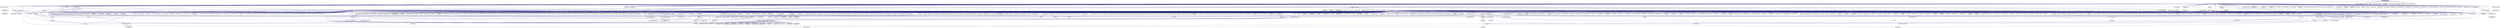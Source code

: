 digraph "runtime_support.hpp"
{
  edge [fontname="Helvetica",fontsize="10",labelfontname="Helvetica",labelfontsize="10"];
  node [fontname="Helvetica",fontsize="10",shape=record];
  Node388 [label="runtime_support.hpp",height=0.2,width=0.4,color="black", fillcolor="grey75", style="filled", fontcolor="black"];
  Node388 -> Node389 [dir="back",color="midnightblue",fontsize="10",style="solid",fontname="Helvetica"];
  Node389 [label="migrate_from_storage.hpp",height=0.2,width=0.4,color="black", fillcolor="white", style="filled",URL="$d3/d9f/server_2migrate__from__storage_8hpp.html"];
  Node389 -> Node390 [dir="back",color="midnightblue",fontsize="10",style="solid",fontname="Helvetica"];
  Node390 [label="migrate_from_storage.hpp",height=0.2,width=0.4,color="black", fillcolor="white", style="filled",URL="$db/d0f/migrate__from__storage_8hpp.html"];
  Node390 -> Node391 [dir="back",color="midnightblue",fontsize="10",style="solid",fontname="Helvetica"];
  Node391 [label="component_storage.hpp",height=0.2,width=0.4,color="black", fillcolor="white", style="filled",URL="$d4/dfe/include_2component__storage_8hpp.html"];
  Node391 -> Node392 [dir="back",color="midnightblue",fontsize="10",style="solid",fontname="Helvetica"];
  Node392 [label="migrate_component_to\l_storage.cpp",height=0.2,width=0.4,color="black", fillcolor="white", style="filled",URL="$dd/d02/migrate__component__to__storage_8cpp.html"];
  Node388 -> Node393 [dir="back",color="midnightblue",fontsize="10",style="solid",fontname="Helvetica"];
  Node393 [label="components.hpp",height=0.2,width=0.4,color="black", fillcolor="white", style="filled",URL="$d2/d8d/components_8hpp.html"];
  Node393 -> Node394 [dir="back",color="midnightblue",fontsize="10",style="solid",fontname="Helvetica"];
  Node394 [label="accumulator.hpp",height=0.2,width=0.4,color="black", fillcolor="white", style="filled",URL="$d4/d9d/server_2accumulator_8hpp.html"];
  Node394 -> Node395 [dir="back",color="midnightblue",fontsize="10",style="solid",fontname="Helvetica"];
  Node395 [label="accumulator.cpp",height=0.2,width=0.4,color="black", fillcolor="white", style="filled",URL="$d1/d81/accumulator_8cpp.html"];
  Node394 -> Node396 [dir="back",color="midnightblue",fontsize="10",style="solid",fontname="Helvetica"];
  Node396 [label="accumulator.hpp",height=0.2,width=0.4,color="black", fillcolor="white", style="filled",URL="$d8/d5e/accumulator_8hpp.html"];
  Node396 -> Node397 [dir="back",color="midnightblue",fontsize="10",style="solid",fontname="Helvetica"];
  Node397 [label="accumulator_client.cpp",height=0.2,width=0.4,color="black", fillcolor="white", style="filled",URL="$d7/dd0/accumulator__client_8cpp.html"];
  Node393 -> Node396 [dir="back",color="midnightblue",fontsize="10",style="solid",fontname="Helvetica"];
  Node393 -> Node398 [dir="back",color="midnightblue",fontsize="10",style="solid",fontname="Helvetica"];
  Node398 [label="template_accumulator.hpp",height=0.2,width=0.4,color="black", fillcolor="white", style="filled",URL="$d0/d3f/server_2template__accumulator_8hpp.html"];
  Node398 -> Node399 [dir="back",color="midnightblue",fontsize="10",style="solid",fontname="Helvetica"];
  Node399 [label="template_accumulator.hpp",height=0.2,width=0.4,color="black", fillcolor="white", style="filled",URL="$dd/da9/template__accumulator_8hpp.html"];
  Node399 -> Node400 [dir="back",color="midnightblue",fontsize="10",style="solid",fontname="Helvetica"];
  Node400 [label="template_accumulator\l_client.cpp",height=0.2,width=0.4,color="black", fillcolor="white", style="filled",URL="$df/d93/template__accumulator__client_8cpp.html"];
  Node393 -> Node401 [dir="back",color="midnightblue",fontsize="10",style="solid",fontname="Helvetica"];
  Node401 [label="template_function_accumulator.hpp",height=0.2,width=0.4,color="black", fillcolor="white", style="filled",URL="$d7/da6/server_2template__function__accumulator_8hpp.html"];
  Node401 -> Node402 [dir="back",color="midnightblue",fontsize="10",style="solid",fontname="Helvetica"];
  Node402 [label="template_function_accumulator.cpp",height=0.2,width=0.4,color="black", fillcolor="white", style="filled",URL="$d5/d02/template__function__accumulator_8cpp.html"];
  Node401 -> Node403 [dir="back",color="midnightblue",fontsize="10",style="solid",fontname="Helvetica"];
  Node403 [label="template_function_accumulator.hpp",height=0.2,width=0.4,color="black", fillcolor="white", style="filled",URL="$d3/de9/template__function__accumulator_8hpp.html"];
  Node403 -> Node404 [dir="back",color="midnightblue",fontsize="10",style="solid",fontname="Helvetica"];
  Node404 [label="template_function_accumulator\l_client.cpp",height=0.2,width=0.4,color="black", fillcolor="white", style="filled",URL="$d0/dc6/template__function__accumulator__client_8cpp.html"];
  Node393 -> Node399 [dir="back",color="midnightblue",fontsize="10",style="solid",fontname="Helvetica"];
  Node393 -> Node402 [dir="back",color="midnightblue",fontsize="10",style="solid",fontname="Helvetica"];
  Node393 -> Node403 [dir="back",color="midnightblue",fontsize="10",style="solid",fontname="Helvetica"];
  Node393 -> Node405 [dir="back",color="midnightblue",fontsize="10",style="solid",fontname="Helvetica"];
  Node405 [label="allgather_module.cpp",height=0.2,width=0.4,color="black", fillcolor="white", style="filled",URL="$df/de4/allgather__module_8cpp.html"];
  Node393 -> Node406 [dir="back",color="midnightblue",fontsize="10",style="solid",fontname="Helvetica"];
  Node406 [label="allgather.hpp",height=0.2,width=0.4,color="black", fillcolor="white", style="filled",URL="$d4/d4a/allgather_8hpp.html"];
  Node406 -> Node405 [dir="back",color="midnightblue",fontsize="10",style="solid",fontname="Helvetica"];
  Node406 -> Node407 [dir="back",color="midnightblue",fontsize="10",style="solid",fontname="Helvetica"];
  Node407 [label="allgather.cpp",height=0.2,width=0.4,color="black", fillcolor="white", style="filled",URL="$d7/d06/allgather_8cpp.html"];
  Node406 -> Node408 [dir="back",color="midnightblue",fontsize="10",style="solid",fontname="Helvetica"];
  Node408 [label="ag_client.cpp",height=0.2,width=0.4,color="black", fillcolor="white", style="filled",URL="$d4/d5d/ag__client_8cpp.html"];
  Node393 -> Node409 [dir="back",color="midnightblue",fontsize="10",style="solid",fontname="Helvetica"];
  Node409 [label="allgather_and_gate.hpp",height=0.2,width=0.4,color="black", fillcolor="white", style="filled",URL="$d9/dbb/allgather__and__gate_8hpp.html"];
  Node409 -> Node405 [dir="back",color="midnightblue",fontsize="10",style="solid",fontname="Helvetica"];
  Node409 -> Node410 [dir="back",color="midnightblue",fontsize="10",style="solid",fontname="Helvetica"];
  Node410 [label="allgather_and_gate.cpp",height=0.2,width=0.4,color="black", fillcolor="white", style="filled",URL="$d1/d56/allgather__and__gate_8cpp.html"];
  Node409 -> Node408 [dir="back",color="midnightblue",fontsize="10",style="solid",fontname="Helvetica"];
  Node393 -> Node411 [dir="back",color="midnightblue",fontsize="10",style="solid",fontname="Helvetica"];
  Node411 [label="cancelable_action.cpp",height=0.2,width=0.4,color="black", fillcolor="white", style="filled",URL="$d5/d0c/cancelable__action_8cpp.html"];
  Node393 -> Node412 [dir="back",color="midnightblue",fontsize="10",style="solid",fontname="Helvetica"];
  Node412 [label="cancelable_action.hpp",height=0.2,width=0.4,color="black", fillcolor="white", style="filled",URL="$d5/d4d/server_2cancelable__action_8hpp.html"];
  Node412 -> Node411 [dir="back",color="midnightblue",fontsize="10",style="solid",fontname="Helvetica"];
  Node412 -> Node413 [dir="back",color="midnightblue",fontsize="10",style="solid",fontname="Helvetica"];
  Node413 [label="cancelable_action.hpp",height=0.2,width=0.4,color="black", fillcolor="white", style="filled",URL="$d0/da3/stubs_2cancelable__action_8hpp.html"];
  Node413 -> Node414 [dir="back",color="midnightblue",fontsize="10",style="solid",fontname="Helvetica"];
  Node414 [label="cancelable_action.hpp",height=0.2,width=0.4,color="black", fillcolor="white", style="filled",URL="$d6/d28/cancelable__action_8hpp.html"];
  Node414 -> Node415 [dir="back",color="midnightblue",fontsize="10",style="solid",fontname="Helvetica"];
  Node415 [label="cancelable_action_client.cpp",height=0.2,width=0.4,color="black", fillcolor="white", style="filled",URL="$d1/db8/cancelable__action__client_8cpp.html"];
  Node393 -> Node414 [dir="back",color="midnightblue",fontsize="10",style="solid",fontname="Helvetica"];
  Node393 -> Node416 [dir="back",color="midnightblue",fontsize="10",style="solid",fontname="Helvetica"];
  Node416 [label="hello_world_component.hpp",height=0.2,width=0.4,color="black", fillcolor="white", style="filled",URL="$df/df0/hello__world__component_8hpp.html"];
  Node416 -> Node417 [dir="back",color="midnightblue",fontsize="10",style="solid",fontname="Helvetica"];
  Node417 [label="hello_world_client.cpp",height=0.2,width=0.4,color="black", fillcolor="white", style="filled",URL="$d5/da6/hello__world__client_8cpp.html"];
  Node416 -> Node418 [dir="back",color="midnightblue",fontsize="10",style="solid",fontname="Helvetica"];
  Node418 [label="hello_world_component.cpp",height=0.2,width=0.4,color="black", fillcolor="white", style="filled",URL="$d8/daa/hello__world__component_8cpp.html"];
  Node393 -> Node419 [dir="back",color="midnightblue",fontsize="10",style="solid",fontname="Helvetica"];
  Node419 [label="row.hpp",height=0.2,width=0.4,color="black", fillcolor="white", style="filled",URL="$de/d74/server_2row_8hpp.html"];
  Node419 -> Node420 [dir="back",color="midnightblue",fontsize="10",style="solid",fontname="Helvetica"];
  Node420 [label="row.hpp",height=0.2,width=0.4,color="black", fillcolor="white", style="filled",URL="$dc/d69/row_8hpp.html"];
  Node420 -> Node421 [dir="back",color="midnightblue",fontsize="10",style="solid",fontname="Helvetica"];
  Node421 [label="grid.hpp",height=0.2,width=0.4,color="black", fillcolor="white", style="filled",URL="$dc/d8a/grid_8hpp.html"];
  Node421 -> Node422 [dir="back",color="midnightblue",fontsize="10",style="solid",fontname="Helvetica"];
  Node422 [label="jacobi.cpp",height=0.2,width=0.4,color="black", fillcolor="white", style="filled",URL="$d2/d27/jacobi_8cpp.html"];
  Node421 -> Node423 [dir="back",color="midnightblue",fontsize="10",style="solid",fontname="Helvetica"];
  Node423 [label="solver.hpp",height=0.2,width=0.4,color="black", fillcolor="white", style="filled",URL="$db/d9a/server_2solver_8hpp.html"];
  Node423 -> Node424 [dir="back",color="midnightblue",fontsize="10",style="solid",fontname="Helvetica"];
  Node424 [label="solver.hpp",height=0.2,width=0.4,color="black", fillcolor="white", style="filled",URL="$d2/d1c/solver_8hpp.html"];
  Node424 -> Node422 [dir="back",color="midnightblue",fontsize="10",style="solid",fontname="Helvetica"];
  Node423 -> Node425 [dir="back",color="midnightblue",fontsize="10",style="solid",fontname="Helvetica"];
  Node425 [label="solver.cpp",height=0.2,width=0.4,color="black", fillcolor="white", style="filled",URL="$d6/d94/solver_8cpp.html"];
  Node421 -> Node424 [dir="back",color="midnightblue",fontsize="10",style="solid",fontname="Helvetica"];
  Node421 -> Node426 [dir="back",color="midnightblue",fontsize="10",style="solid",fontname="Helvetica"];
  Node426 [label="grid.cpp",height=0.2,width=0.4,color="black", fillcolor="white", style="filled",URL="$d6/d1b/jacobi__component_2grid_8cpp.html"];
  Node420 -> Node427 [dir="back",color="midnightblue",fontsize="10",style="solid",fontname="Helvetica"];
  Node427 [label="stencil_iterator.hpp",height=0.2,width=0.4,color="black", fillcolor="white", style="filled",URL="$dc/d5c/server_2stencil__iterator_8hpp.html"];
  Node427 -> Node423 [dir="back",color="midnightblue",fontsize="10",style="solid",fontname="Helvetica"];
  Node427 -> Node428 [dir="back",color="midnightblue",fontsize="10",style="solid",fontname="Helvetica"];
  Node428 [label="stencil_iterator.cpp",height=0.2,width=0.4,color="black", fillcolor="white", style="filled",URL="$d6/de1/server_2stencil__iterator_8cpp.html"];
  Node427 -> Node429 [dir="back",color="midnightblue",fontsize="10",style="solid",fontname="Helvetica"];
  Node429 [label="stencil_iterator.cpp",height=0.2,width=0.4,color="black", fillcolor="white", style="filled",URL="$d7/d71/stencil__iterator_8cpp.html"];
  Node420 -> Node426 [dir="back",color="midnightblue",fontsize="10",style="solid",fontname="Helvetica"];
  Node419 -> Node430 [dir="back",color="midnightblue",fontsize="10",style="solid",fontname="Helvetica"];
  Node430 [label="row.cpp",height=0.2,width=0.4,color="black", fillcolor="white", style="filled",URL="$d3/d86/server_2row_8cpp.html"];
  Node393 -> Node427 [dir="back",color="midnightblue",fontsize="10",style="solid",fontname="Helvetica"];
  Node393 -> Node423 [dir="back",color="midnightblue",fontsize="10",style="solid",fontname="Helvetica"];
  Node393 -> Node431 [dir="back",color="midnightblue",fontsize="10",style="solid",fontname="Helvetica"];
  Node431 [label="jacobi_component.cpp",height=0.2,width=0.4,color="black", fillcolor="white", style="filled",URL="$d1/d25/jacobi__component_8cpp.html"];
  Node393 -> Node432 [dir="back",color="midnightblue",fontsize="10",style="solid",fontname="Helvetica"];
  Node432 [label="nqueen.hpp",height=0.2,width=0.4,color="black", fillcolor="white", style="filled",URL="$de/d58/server_2nqueen_8hpp.html"];
  Node432 -> Node433 [dir="back",color="midnightblue",fontsize="10",style="solid",fontname="Helvetica"];
  Node433 [label="nqueen.cpp",height=0.2,width=0.4,color="black", fillcolor="white", style="filled",URL="$db/dca/nqueen_8cpp.html"];
  Node432 -> Node434 [dir="back",color="midnightblue",fontsize="10",style="solid",fontname="Helvetica"];
  Node434 [label="nqueen.hpp",height=0.2,width=0.4,color="black", fillcolor="white", style="filled",URL="$da/dfd/stubs_2nqueen_8hpp.html"];
  Node434 -> Node435 [dir="back",color="midnightblue",fontsize="10",style="solid",fontname="Helvetica"];
  Node435 [label="nqueen.hpp",height=0.2,width=0.4,color="black", fillcolor="white", style="filled",URL="$d0/d07/nqueen_8hpp.html"];
  Node435 -> Node436 [dir="back",color="midnightblue",fontsize="10",style="solid",fontname="Helvetica"];
  Node436 [label="nqueen_client.cpp",height=0.2,width=0.4,color="black", fillcolor="white", style="filled",URL="$d3/d5e/nqueen__client_8cpp.html"];
  Node393 -> Node437 [dir="back",color="midnightblue",fontsize="10",style="solid",fontname="Helvetica"];
  Node437 [label="sine.cpp",height=0.2,width=0.4,color="black", fillcolor="white", style="filled",URL="$d3/d0d/server_2sine_8cpp.html"];
  Node393 -> Node438 [dir="back",color="midnightblue",fontsize="10",style="solid",fontname="Helvetica"];
  Node438 [label="component_ctors.cpp",height=0.2,width=0.4,color="black", fillcolor="white", style="filled",URL="$d3/d2a/component__ctors_8cpp.html"];
  Node393 -> Node439 [dir="back",color="midnightblue",fontsize="10",style="solid",fontname="Helvetica"];
  Node439 [label="component_in_executable.cpp",height=0.2,width=0.4,color="black", fillcolor="white", style="filled",URL="$d8/d4b/component__in__executable_8cpp.html"];
  Node393 -> Node440 [dir="back",color="midnightblue",fontsize="10",style="solid",fontname="Helvetica"];
  Node440 [label="component_inheritance.cpp",height=0.2,width=0.4,color="black", fillcolor="white", style="filled",URL="$d8/d55/component__inheritance_8cpp.html"];
  Node393 -> Node441 [dir="back",color="midnightblue",fontsize="10",style="solid",fontname="Helvetica"];
  Node441 [label="component_with_executor.cpp",height=0.2,width=0.4,color="black", fillcolor="white", style="filled",URL="$d4/d20/component__with__executor_8cpp.html"];
  Node393 -> Node442 [dir="back",color="midnightblue",fontsize="10",style="solid",fontname="Helvetica"];
  Node442 [label="factorial.cpp",height=0.2,width=0.4,color="black", fillcolor="white", style="filled",URL="$d9/d00/factorial_8cpp.html"];
  Node393 -> Node443 [dir="back",color="midnightblue",fontsize="10",style="solid",fontname="Helvetica"];
  Node443 [label="hello_world.cpp",height=0.2,width=0.4,color="black", fillcolor="white", style="filled",URL="$d0/d67/hello__world_8cpp.html"];
  Node393 -> Node444 [dir="back",color="midnightblue",fontsize="10",style="solid",fontname="Helvetica"];
  Node444 [label="latch_local.cpp",height=0.2,width=0.4,color="black", fillcolor="white", style="filled",URL="$dd/dd3/latch__local_8cpp.html"];
  Node393 -> Node445 [dir="back",color="midnightblue",fontsize="10",style="solid",fontname="Helvetica"];
  Node445 [label="latch_remote.cpp",height=0.2,width=0.4,color="black", fillcolor="white", style="filled",URL="$df/d59/latch__remote_8cpp.html"];
  Node393 -> Node446 [dir="back",color="midnightblue",fontsize="10",style="solid",fontname="Helvetica"];
  Node446 [label="pingpong.cpp",height=0.2,width=0.4,color="black", fillcolor="white", style="filled",URL="$dd/d4d/pingpong_8cpp.html"];
  Node393 -> Node447 [dir="back",color="midnightblue",fontsize="10",style="solid",fontname="Helvetica"];
  Node447 [label="random_mem_access.hpp",height=0.2,width=0.4,color="black", fillcolor="white", style="filled",URL="$d0/d19/server_2random__mem__access_8hpp.html"];
  Node447 -> Node448 [dir="back",color="midnightblue",fontsize="10",style="solid",fontname="Helvetica"];
  Node448 [label="random_mem_access.cpp",height=0.2,width=0.4,color="black", fillcolor="white", style="filled",URL="$d1/d51/random__mem__access_8cpp.html"];
  Node447 -> Node449 [dir="back",color="midnightblue",fontsize="10",style="solid",fontname="Helvetica"];
  Node449 [label="random_mem_access.hpp",height=0.2,width=0.4,color="black", fillcolor="white", style="filled",URL="$d3/d32/stubs_2random__mem__access_8hpp.html"];
  Node449 -> Node450 [dir="back",color="midnightblue",fontsize="10",style="solid",fontname="Helvetica"];
  Node450 [label="random_mem_access.hpp",height=0.2,width=0.4,color="black", fillcolor="white", style="filled",URL="$db/de8/random__mem__access_8hpp.html"];
  Node450 -> Node451 [dir="back",color="midnightblue",fontsize="10",style="solid",fontname="Helvetica"];
  Node451 [label="random_mem_access_client.cpp",height=0.2,width=0.4,color="black", fillcolor="white", style="filled",URL="$df/d1b/random__mem__access__client_8cpp.html"];
  Node393 -> Node452 [dir="back",color="midnightblue",fontsize="10",style="solid",fontname="Helvetica"];
  Node452 [label="sheneos_compare.cpp",height=0.2,width=0.4,color="black", fillcolor="white", style="filled",URL="$dc/d11/sheneos__compare_8cpp.html"];
  Node393 -> Node453 [dir="back",color="midnightblue",fontsize="10",style="solid",fontname="Helvetica"];
  Node453 [label="throttle.hpp",height=0.2,width=0.4,color="black", fillcolor="white", style="filled",URL="$db/dc9/server_2throttle_8hpp.html"];
  Node453 -> Node454 [dir="back",color="midnightblue",fontsize="10",style="solid",fontname="Helvetica"];
  Node454 [label="throttle.cpp",height=0.2,width=0.4,color="black", fillcolor="white", style="filled",URL="$de/d56/server_2throttle_8cpp.html"];
  Node453 -> Node455 [dir="back",color="midnightblue",fontsize="10",style="solid",fontname="Helvetica"];
  Node455 [label="throttle.hpp",height=0.2,width=0.4,color="black", fillcolor="white", style="filled",URL="$d5/dec/stubs_2throttle_8hpp.html"];
  Node455 -> Node456 [dir="back",color="midnightblue",fontsize="10",style="solid",fontname="Helvetica"];
  Node456 [label="throttle.hpp",height=0.2,width=0.4,color="black", fillcolor="white", style="filled",URL="$d2/d2e/throttle_8hpp.html"];
  Node456 -> Node457 [dir="back",color="midnightblue",fontsize="10",style="solid",fontname="Helvetica"];
  Node457 [label="throttle.cpp",height=0.2,width=0.4,color="black", fillcolor="white", style="filled",URL="$db/d02/throttle_8cpp.html"];
  Node456 -> Node458 [dir="back",color="midnightblue",fontsize="10",style="solid",fontname="Helvetica"];
  Node458 [label="throttle_client.cpp",height=0.2,width=0.4,color="black", fillcolor="white", style="filled",URL="$d0/db7/throttle__client_8cpp.html"];
  Node393 -> Node458 [dir="back",color="midnightblue",fontsize="10",style="solid",fontname="Helvetica"];
  Node393 -> Node459 [dir="back",color="midnightblue",fontsize="10",style="solid",fontname="Helvetica"];
  Node459 [label="simple_central_tuplespace.hpp",height=0.2,width=0.4,color="black", fillcolor="white", style="filled",URL="$db/d69/server_2simple__central__tuplespace_8hpp.html"];
  Node459 -> Node460 [dir="back",color="midnightblue",fontsize="10",style="solid",fontname="Helvetica"];
  Node460 [label="simple_central_tuplespace.cpp",height=0.2,width=0.4,color="black", fillcolor="white", style="filled",URL="$d3/dec/simple__central__tuplespace_8cpp.html"];
  Node459 -> Node461 [dir="back",color="midnightblue",fontsize="10",style="solid",fontname="Helvetica"];
  Node461 [label="simple_central_tuplespace.hpp",height=0.2,width=0.4,color="black", fillcolor="white", style="filled",URL="$d0/d4b/stubs_2simple__central__tuplespace_8hpp.html"];
  Node461 -> Node462 [dir="back",color="midnightblue",fontsize="10",style="solid",fontname="Helvetica"];
  Node462 [label="simple_central_tuplespace.hpp",height=0.2,width=0.4,color="black", fillcolor="white", style="filled",URL="$d5/ddd/simple__central__tuplespace_8hpp.html"];
  Node462 -> Node463 [dir="back",color="midnightblue",fontsize="10",style="solid",fontname="Helvetica"];
  Node463 [label="simple_central_tuplespace\l_client.cpp",height=0.2,width=0.4,color="black", fillcolor="white", style="filled",URL="$d1/d7b/simple__central__tuplespace__client_8cpp.html"];
  Node393 -> Node464 [dir="back",color="midnightblue",fontsize="10",style="solid",fontname="Helvetica"];
  Node464 [label="tuples_warehouse.hpp",height=0.2,width=0.4,color="black", fillcolor="white", style="filled",URL="$da/de6/tuples__warehouse_8hpp.html"];
  Node464 -> Node459 [dir="back",color="midnightblue",fontsize="10",style="solid",fontname="Helvetica"];
  Node393 -> Node462 [dir="back",color="midnightblue",fontsize="10",style="solid",fontname="Helvetica"];
  Node393 -> Node465 [dir="back",color="midnightblue",fontsize="10",style="solid",fontname="Helvetica"];
  Node465 [label="iostreams.hpp",height=0.2,width=0.4,color="black", fillcolor="white", style="filled",URL="$de/d22/iostreams_8hpp.html"];
  Node465 -> Node407 [dir="back",color="midnightblue",fontsize="10",style="solid",fontname="Helvetica"];
  Node465 -> Node410 [dir="back",color="midnightblue",fontsize="10",style="solid",fontname="Helvetica"];
  Node465 -> Node466 [dir="back",color="midnightblue",fontsize="10",style="solid",fontname="Helvetica"];
  Node466 [label="async_io_action.cpp",height=0.2,width=0.4,color="black", fillcolor="white", style="filled",URL="$d3/df5/async__io__action_8cpp.html"];
  Node465 -> Node467 [dir="back",color="midnightblue",fontsize="10",style="solid",fontname="Helvetica"];
  Node467 [label="async_io_external.cpp",height=0.2,width=0.4,color="black", fillcolor="white", style="filled",URL="$da/d9a/async__io__external_8cpp.html"];
  Node465 -> Node468 [dir="back",color="midnightblue",fontsize="10",style="solid",fontname="Helvetica"];
  Node468 [label="async_io_low_level.cpp",height=0.2,width=0.4,color="black", fillcolor="white", style="filled",URL="$dc/d10/async__io__low__level_8cpp.html"];
  Node465 -> Node469 [dir="back",color="midnightblue",fontsize="10",style="solid",fontname="Helvetica"];
  Node469 [label="async_io_simple.cpp",height=0.2,width=0.4,color="black", fillcolor="white", style="filled",URL="$da/db7/async__io__simple_8cpp.html"];
  Node465 -> Node470 [dir="back",color="midnightblue",fontsize="10",style="solid",fontname="Helvetica"];
  Node470 [label="os_thread_num.cpp",height=0.2,width=0.4,color="black", fillcolor="white", style="filled",URL="$d2/dfb/os__thread__num_8cpp.html"];
  Node465 -> Node471 [dir="back",color="midnightblue",fontsize="10",style="solid",fontname="Helvetica"];
  Node471 [label="rnd_future_reduce.cpp",height=0.2,width=0.4,color="black", fillcolor="white", style="filled",URL="$d1/db5/rnd__future__reduce_8cpp.html"];
  Node465 -> Node472 [dir="back",color="midnightblue",fontsize="10",style="solid",fontname="Helvetica"];
  Node472 [label="heartbeat_console.cpp",height=0.2,width=0.4,color="black", fillcolor="white", style="filled",URL="$da/de8/heartbeat__console_8cpp.html"];
  Node465 -> Node418 [dir="back",color="midnightblue",fontsize="10",style="solid",fontname="Helvetica"];
  Node465 -> Node422 [dir="back",color="midnightblue",fontsize="10",style="solid",fontname="Helvetica"];
  Node465 -> Node427 [dir="back",color="midnightblue",fontsize="10",style="solid",fontname="Helvetica"];
  Node465 -> Node426 [dir="back",color="midnightblue",fontsize="10",style="solid",fontname="Helvetica"];
  Node465 -> Node473 [dir="back",color="midnightblue",fontsize="10",style="solid",fontname="Helvetica"];
  Node473 [label="access_counter_set.cpp",height=0.2,width=0.4,color="black", fillcolor="white", style="filled",URL="$dc/d52/access__counter__set_8cpp.html"];
  Node465 -> Node474 [dir="back",color="midnightblue",fontsize="10",style="solid",fontname="Helvetica"];
  Node474 [label="1d_wave_equation.cpp",height=0.2,width=0.4,color="black", fillcolor="white", style="filled",URL="$da/dab/1d__wave__equation_8cpp.html"];
  Node465 -> Node475 [dir="back",color="midnightblue",fontsize="10",style="solid",fontname="Helvetica"];
  Node475 [label="allow_unknown_options.cpp",height=0.2,width=0.4,color="black", fillcolor="white", style="filled",URL="$d9/dc9/allow__unknown__options_8cpp.html"];
  Node465 -> Node476 [dir="back",color="midnightblue",fontsize="10",style="solid",fontname="Helvetica"];
  Node476 [label="command_line_handling.cpp",height=0.2,width=0.4,color="black", fillcolor="white", style="filled",URL="$d4/d05/examples_2quickstart_2command__line__handling_8cpp.html"];
  Node465 -> Node438 [dir="back",color="midnightblue",fontsize="10",style="solid",fontname="Helvetica"];
  Node465 -> Node439 [dir="back",color="midnightblue",fontsize="10",style="solid",fontname="Helvetica"];
  Node465 -> Node440 [dir="back",color="midnightblue",fontsize="10",style="solid",fontname="Helvetica"];
  Node465 -> Node441 [dir="back",color="midnightblue",fontsize="10",style="solid",fontname="Helvetica"];
  Node465 -> Node477 [dir="back",color="midnightblue",fontsize="10",style="solid",fontname="Helvetica"];
  Node477 [label="customize_async.cpp",height=0.2,width=0.4,color="black", fillcolor="white", style="filled",URL="$d0/d82/customize__async_8cpp.html"];
  Node465 -> Node478 [dir="back",color="midnightblue",fontsize="10",style="solid",fontname="Helvetica"];
  Node478 [label="enumerate_threads.cpp",height=0.2,width=0.4,color="black", fillcolor="white", style="filled",URL="$d3/dd4/enumerate__threads_8cpp.html"];
  Node465 -> Node479 [dir="back",color="midnightblue",fontsize="10",style="solid",fontname="Helvetica"];
  Node479 [label="error_handling.cpp",height=0.2,width=0.4,color="black", fillcolor="white", style="filled",URL="$d9/d96/error__handling_8cpp.html"];
  Node465 -> Node480 [dir="back",color="midnightblue",fontsize="10",style="solid",fontname="Helvetica"];
  Node480 [label="event_synchronization.cpp",height=0.2,width=0.4,color="black", fillcolor="white", style="filled",URL="$d0/d35/event__synchronization_8cpp.html"];
  Node465 -> Node481 [dir="back",color="midnightblue",fontsize="10",style="solid",fontname="Helvetica"];
  Node481 [label="fractals.cpp",height=0.2,width=0.4,color="black", fillcolor="white", style="filled",URL="$d8/d58/fractals_8cpp.html"];
  Node465 -> Node482 [dir="back",color="midnightblue",fontsize="10",style="solid",fontname="Helvetica"];
  Node482 [label="fractals_executor.cpp",height=0.2,width=0.4,color="black", fillcolor="white", style="filled",URL="$d9/da9/fractals__executor_8cpp.html"];
  Node465 -> Node443 [dir="back",color="midnightblue",fontsize="10",style="solid",fontname="Helvetica"];
  Node465 -> Node483 [dir="back",color="midnightblue",fontsize="10",style="solid",fontname="Helvetica"];
  Node483 [label="interval_timer.cpp",height=0.2,width=0.4,color="black", fillcolor="white", style="filled",URL="$de/df1/examples_2quickstart_2interval__timer_8cpp.html"];
  Node465 -> Node484 [dir="back",color="midnightblue",fontsize="10",style="solid",fontname="Helvetica"];
  Node484 [label="local_channel.cpp",height=0.2,width=0.4,color="black", fillcolor="white", style="filled",URL="$d0/d3e/local__channel_8cpp.html"];
  Node465 -> Node446 [dir="back",color="midnightblue",fontsize="10",style="solid",fontname="Helvetica"];
  Node465 -> Node485 [dir="back",color="midnightblue",fontsize="10",style="solid",fontname="Helvetica"];
  Node485 [label="shared_mutex.cpp",height=0.2,width=0.4,color="black", fillcolor="white", style="filled",URL="$da/d0b/shared__mutex_8cpp.html"];
  Node465 -> Node486 [dir="back",color="midnightblue",fontsize="10",style="solid",fontname="Helvetica"];
  Node486 [label="sierpinski.cpp",height=0.2,width=0.4,color="black", fillcolor="white", style="filled",URL="$d3/d7e/sierpinski_8cpp.html"];
  Node465 -> Node487 [dir="back",color="midnightblue",fontsize="10",style="solid",fontname="Helvetica"];
  Node487 [label="simple_future_continuation.cpp",height=0.2,width=0.4,color="black", fillcolor="white", style="filled",URL="$d8/d3c/simple__future__continuation_8cpp.html"];
  Node465 -> Node488 [dir="back",color="midnightblue",fontsize="10",style="solid",fontname="Helvetica"];
  Node488 [label="simplest_hello_world.cpp",height=0.2,width=0.4,color="black", fillcolor="white", style="filled",URL="$d7/ddc/simplest__hello__world_8cpp.html"];
  Node465 -> Node489 [dir="back",color="midnightblue",fontsize="10",style="solid",fontname="Helvetica"];
  Node489 [label="sort_by_key_demo.cpp",height=0.2,width=0.4,color="black", fillcolor="white", style="filled",URL="$da/d20/sort__by__key__demo_8cpp.html"];
  Node465 -> Node490 [dir="back",color="midnightblue",fontsize="10",style="solid",fontname="Helvetica"];
  Node490 [label="timed_futures.cpp",height=0.2,width=0.4,color="black", fillcolor="white", style="filled",URL="$d6/d8d/timed__futures_8cpp.html"];
  Node465 -> Node491 [dir="back",color="midnightblue",fontsize="10",style="solid",fontname="Helvetica"];
  Node491 [label="vector_counting_dotproduct.cpp",height=0.2,width=0.4,color="black", fillcolor="white", style="filled",URL="$df/de9/vector__counting__dotproduct_8cpp.html"];
  Node465 -> Node492 [dir="back",color="midnightblue",fontsize="10",style="solid",fontname="Helvetica"];
  Node492 [label="vector_zip_dotproduct.cpp",height=0.2,width=0.4,color="black", fillcolor="white", style="filled",URL="$dc/d18/vector__zip__dotproduct_8cpp.html"];
  Node465 -> Node493 [dir="back",color="midnightblue",fontsize="10",style="solid",fontname="Helvetica"];
  Node493 [label="oversubscribing_resource\l_partitioner.cpp",height=0.2,width=0.4,color="black", fillcolor="white", style="filled",URL="$dd/dee/oversubscribing__resource__partitioner_8cpp.html"];
  Node465 -> Node494 [dir="back",color="midnightblue",fontsize="10",style="solid",fontname="Helvetica"];
  Node494 [label="simple_resource_partitioner.cpp",height=0.2,width=0.4,color="black", fillcolor="white", style="filled",URL="$d5/df9/simple__resource__partitioner_8cpp.html"];
  Node465 -> Node495 [dir="back",color="midnightblue",fontsize="10",style="solid",fontname="Helvetica"];
  Node495 [label="thread_aware_timer.cpp",height=0.2,width=0.4,color="black", fillcolor="white", style="filled",URL="$df/d11/examples_2thread__aware__timer_2thread__aware__timer_8cpp.html"];
  Node465 -> Node463 [dir="back",color="midnightblue",fontsize="10",style="solid",fontname="Helvetica"];
  Node465 -> Node496 [dir="back",color="midnightblue",fontsize="10",style="solid",fontname="Helvetica"];
  Node496 [label="foreach_scaling.cpp",height=0.2,width=0.4,color="black", fillcolor="white", style="filled",URL="$d4/d94/foreach__scaling_8cpp.html"];
  Node465 -> Node497 [dir="back",color="midnightblue",fontsize="10",style="solid",fontname="Helvetica"];
  Node497 [label="future_overhead.cpp",height=0.2,width=0.4,color="black", fillcolor="white", style="filled",URL="$d3/d79/future__overhead_8cpp.html"];
  Node465 -> Node498 [dir="back",color="midnightblue",fontsize="10",style="solid",fontname="Helvetica"];
  Node498 [label="hpx_heterogeneous_timed\l_task_spawn.cpp",height=0.2,width=0.4,color="black", fillcolor="white", style="filled",URL="$dd/d27/hpx__heterogeneous__timed__task__spawn_8cpp.html"];
  Node465 -> Node499 [dir="back",color="midnightblue",fontsize="10",style="solid",fontname="Helvetica"];
  Node499 [label="hpx_homogeneous_timed\l_task_spawn_executors.cpp",height=0.2,width=0.4,color="black", fillcolor="white", style="filled",URL="$d1/d3b/hpx__homogeneous__timed__task__spawn__executors_8cpp.html"];
  Node465 -> Node500 [dir="back",color="midnightblue",fontsize="10",style="solid",fontname="Helvetica"];
  Node500 [label="parent_vs_child_stealing.cpp",height=0.2,width=0.4,color="black", fillcolor="white", style="filled",URL="$d2/d07/parent__vs__child__stealing_8cpp.html"];
  Node465 -> Node501 [dir="back",color="midnightblue",fontsize="10",style="solid",fontname="Helvetica"];
  Node501 [label="partitioned_vector\l_foreach.cpp",height=0.2,width=0.4,color="black", fillcolor="white", style="filled",URL="$df/d5f/partitioned__vector__foreach_8cpp.html"];
  Node465 -> Node502 [dir="back",color="midnightblue",fontsize="10",style="solid",fontname="Helvetica"];
  Node502 [label="serialization_overhead.cpp",height=0.2,width=0.4,color="black", fillcolor="white", style="filled",URL="$d3/df8/serialization__overhead_8cpp.html"];
  Node465 -> Node503 [dir="back",color="midnightblue",fontsize="10",style="solid",fontname="Helvetica"];
  Node503 [label="sizeof.cpp",height=0.2,width=0.4,color="black", fillcolor="white", style="filled",URL="$d3/d0f/sizeof_8cpp.html"];
  Node465 -> Node504 [dir="back",color="midnightblue",fontsize="10",style="solid",fontname="Helvetica"];
  Node504 [label="skynet.cpp",height=0.2,width=0.4,color="black", fillcolor="white", style="filled",URL="$d0/dc3/skynet_8cpp.html"];
  Node465 -> Node505 [dir="back",color="midnightblue",fontsize="10",style="solid",fontname="Helvetica"];
  Node505 [label="spinlock_overhead1.cpp",height=0.2,width=0.4,color="black", fillcolor="white", style="filled",URL="$d0/d32/spinlock__overhead1_8cpp.html"];
  Node465 -> Node506 [dir="back",color="midnightblue",fontsize="10",style="solid",fontname="Helvetica"];
  Node506 [label="spinlock_overhead2.cpp",height=0.2,width=0.4,color="black", fillcolor="white", style="filled",URL="$de/d55/spinlock__overhead2_8cpp.html"];
  Node465 -> Node507 [dir="back",color="midnightblue",fontsize="10",style="solid",fontname="Helvetica"];
  Node507 [label="stencil3_iterators.cpp",height=0.2,width=0.4,color="black", fillcolor="white", style="filled",URL="$db/d9e/stencil3__iterators_8cpp.html"];
  Node465 -> Node508 [dir="back",color="midnightblue",fontsize="10",style="solid",fontname="Helvetica"];
  Node508 [label="stream.cpp",height=0.2,width=0.4,color="black", fillcolor="white", style="filled",URL="$da/d5f/stream_8cpp.html"];
  Node465 -> Node509 [dir="back",color="midnightblue",fontsize="10",style="solid",fontname="Helvetica"];
  Node509 [label="transform_reduce_binary\l_scaling.cpp",height=0.2,width=0.4,color="black", fillcolor="white", style="filled",URL="$d1/dae/transform__reduce__binary__scaling_8cpp.html"];
  Node465 -> Node510 [dir="back",color="midnightblue",fontsize="10",style="solid",fontname="Helvetica"];
  Node510 [label="transform_reduce_scaling.cpp",height=0.2,width=0.4,color="black", fillcolor="white", style="filled",URL="$db/d2a/transform__reduce__scaling_8cpp.html"];
  Node465 -> Node511 [dir="back",color="midnightblue",fontsize="10",style="solid",fontname="Helvetica"];
  Node511 [label="wait_all_timings.cpp",height=0.2,width=0.4,color="black", fillcolor="white", style="filled",URL="$d5/da1/wait__all__timings_8cpp.html"];
  Node465 -> Node512 [dir="back",color="midnightblue",fontsize="10",style="solid",fontname="Helvetica"];
  Node512 [label="minmax_element_performance.cpp",height=0.2,width=0.4,color="black", fillcolor="white", style="filled",URL="$d9/d93/minmax__element__performance_8cpp.html"];
  Node465 -> Node513 [dir="back",color="midnightblue",fontsize="10",style="solid",fontname="Helvetica"];
  Node513 [label="osu_bcast.cpp",height=0.2,width=0.4,color="black", fillcolor="white", style="filled",URL="$d3/dca/osu__bcast_8cpp.html"];
  Node465 -> Node514 [dir="back",color="midnightblue",fontsize="10",style="solid",fontname="Helvetica"];
  Node514 [label="osu_bibw.cpp",height=0.2,width=0.4,color="black", fillcolor="white", style="filled",URL="$d2/d04/osu__bibw_8cpp.html"];
  Node465 -> Node515 [dir="back",color="midnightblue",fontsize="10",style="solid",fontname="Helvetica"];
  Node515 [label="osu_bw.cpp",height=0.2,width=0.4,color="black", fillcolor="white", style="filled",URL="$d4/d20/osu__bw_8cpp.html"];
  Node465 -> Node516 [dir="back",color="midnightblue",fontsize="10",style="solid",fontname="Helvetica"];
  Node516 [label="osu_latency.cpp",height=0.2,width=0.4,color="black", fillcolor="white", style="filled",URL="$df/d58/osu__latency_8cpp.html"];
  Node465 -> Node517 [dir="back",color="midnightblue",fontsize="10",style="solid",fontname="Helvetica"];
  Node517 [label="osu_multi_lat.cpp",height=0.2,width=0.4,color="black", fillcolor="white", style="filled",URL="$d7/d91/osu__multi__lat_8cpp.html"];
  Node465 -> Node518 [dir="back",color="midnightblue",fontsize="10",style="solid",fontname="Helvetica"];
  Node518 [label="osu_scatter.cpp",height=0.2,width=0.4,color="black", fillcolor="white", style="filled",URL="$d4/d4c/osu__scatter_8cpp.html"];
  Node465 -> Node519 [dir="back",color="midnightblue",fontsize="10",style="solid",fontname="Helvetica"];
  Node519 [label="pingpong_performance.cpp",height=0.2,width=0.4,color="black", fillcolor="white", style="filled",URL="$de/d03/pingpong__performance_8cpp.html"];
  Node465 -> Node520 [dir="back",color="midnightblue",fontsize="10",style="solid",fontname="Helvetica"];
  Node520 [label="plain_action_1330.cpp",height=0.2,width=0.4,color="black", fillcolor="white", style="filled",URL="$d4/def/plain__action__1330_8cpp.html"];
  Node465 -> Node521 [dir="back",color="midnightblue",fontsize="10",style="solid",fontname="Helvetica"];
  Node521 [label="client_1950.cpp",height=0.2,width=0.4,color="black", fillcolor="white", style="filled",URL="$d0/d79/client__1950_8cpp.html"];
  Node465 -> Node522 [dir="back",color="midnightblue",fontsize="10",style="solid",fontname="Helvetica"];
  Node522 [label="lost_output_2236.cpp",height=0.2,width=0.4,color="black", fillcolor="white", style="filled",URL="$db/dd0/lost__output__2236_8cpp.html"];
  Node465 -> Node523 [dir="back",color="midnightblue",fontsize="10",style="solid",fontname="Helvetica"];
  Node523 [label="no_output_1173.cpp",height=0.2,width=0.4,color="black", fillcolor="white", style="filled",URL="$de/d67/no__output__1173_8cpp.html"];
  Node465 -> Node524 [dir="back",color="midnightblue",fontsize="10",style="solid",fontname="Helvetica"];
  Node524 [label="dataflow_future_swap.cpp",height=0.2,width=0.4,color="black", fillcolor="white", style="filled",URL="$dc/d8c/dataflow__future__swap_8cpp.html"];
  Node465 -> Node525 [dir="back",color="midnightblue",fontsize="10",style="solid",fontname="Helvetica"];
  Node525 [label="dataflow_future_swap2.cpp",height=0.2,width=0.4,color="black", fillcolor="white", style="filled",URL="$d1/db3/dataflow__future__swap2_8cpp.html"];
  Node465 -> Node526 [dir="back",color="midnightblue",fontsize="10",style="solid",fontname="Helvetica"];
  Node526 [label="promise_1620.cpp",height=0.2,width=0.4,color="black", fillcolor="white", style="filled",URL="$d2/d67/promise__1620_8cpp.html"];
  Node465 -> Node527 [dir="back",color="midnightblue",fontsize="10",style="solid",fontname="Helvetica"];
  Node527 [label="wait_all_hang_1946.cpp",height=0.2,width=0.4,color="black", fillcolor="white", style="filled",URL="$d5/d69/wait__all__hang__1946_8cpp.html"];
  Node465 -> Node528 [dir="back",color="midnightblue",fontsize="10",style="solid",fontname="Helvetica"];
  Node528 [label="function_argument.cpp",height=0.2,width=0.4,color="black", fillcolor="white", style="filled",URL="$db/da3/function__argument_8cpp.html"];
  Node465 -> Node529 [dir="back",color="midnightblue",fontsize="10",style="solid",fontname="Helvetica"];
  Node529 [label="function_serialization\l_728.cpp",height=0.2,width=0.4,color="black", fillcolor="white", style="filled",URL="$d8/db1/function__serialization__728_8cpp.html"];
  Node465 -> Node530 [dir="back",color="midnightblue",fontsize="10",style="solid",fontname="Helvetica"];
  Node530 [label="managed_refcnt_checker.cpp",height=0.2,width=0.4,color="black", fillcolor="white", style="filled",URL="$d7/d11/server_2managed__refcnt__checker_8cpp.html"];
  Node465 -> Node531 [dir="back",color="midnightblue",fontsize="10",style="solid",fontname="Helvetica"];
  Node531 [label="simple_refcnt_checker.cpp",height=0.2,width=0.4,color="black", fillcolor="white", style="filled",URL="$d7/d14/server_2simple__refcnt__checker_8cpp.html"];
  Node465 -> Node532 [dir="back",color="midnightblue",fontsize="10",style="solid",fontname="Helvetica"];
  Node532 [label="credit_exhaustion.cpp",height=0.2,width=0.4,color="black", fillcolor="white", style="filled",URL="$d6/d80/credit__exhaustion_8cpp.html"];
  Node465 -> Node533 [dir="back",color="midnightblue",fontsize="10",style="solid",fontname="Helvetica"];
  Node533 [label="local_address_rebind.cpp",height=0.2,width=0.4,color="black", fillcolor="white", style="filled",URL="$d1/d4f/local__address__rebind_8cpp.html"];
  Node465 -> Node534 [dir="back",color="midnightblue",fontsize="10",style="solid",fontname="Helvetica"];
  Node534 [label="local_embedded_ref\l_to_local_object.cpp",height=0.2,width=0.4,color="black", fillcolor="white", style="filled",URL="$d6/d54/local__embedded__ref__to__local__object_8cpp.html"];
  Node465 -> Node535 [dir="back",color="midnightblue",fontsize="10",style="solid",fontname="Helvetica"];
  Node535 [label="local_embedded_ref\l_to_remote_object.cpp",height=0.2,width=0.4,color="black", fillcolor="white", style="filled",URL="$d6/d34/local__embedded__ref__to__remote__object_8cpp.html"];
  Node465 -> Node536 [dir="back",color="midnightblue",fontsize="10",style="solid",fontname="Helvetica"];
  Node536 [label="refcnted_symbol_to\l_local_object.cpp",height=0.2,width=0.4,color="black", fillcolor="white", style="filled",URL="$d9/deb/refcnted__symbol__to__local__object_8cpp.html"];
  Node465 -> Node537 [dir="back",color="midnightblue",fontsize="10",style="solid",fontname="Helvetica"];
  Node537 [label="refcnted_symbol_to\l_remote_object.cpp",height=0.2,width=0.4,color="black", fillcolor="white", style="filled",URL="$dd/d20/refcnted__symbol__to__remote__object_8cpp.html"];
  Node465 -> Node538 [dir="back",color="midnightblue",fontsize="10",style="solid",fontname="Helvetica"];
  Node538 [label="remote_embedded_ref\l_to_local_object.cpp",height=0.2,width=0.4,color="black", fillcolor="white", style="filled",URL="$d4/ded/remote__embedded__ref__to__local__object_8cpp.html"];
  Node465 -> Node539 [dir="back",color="midnightblue",fontsize="10",style="solid",fontname="Helvetica"];
  Node539 [label="remote_embedded_ref\l_to_remote_object.cpp",height=0.2,width=0.4,color="black", fillcolor="white", style="filled",URL="$dc/dca/remote__embedded__ref__to__remote__object_8cpp.html"];
  Node465 -> Node540 [dir="back",color="midnightblue",fontsize="10",style="solid",fontname="Helvetica"];
  Node540 [label="scoped_ref_to_local\l_object.cpp",height=0.2,width=0.4,color="black", fillcolor="white", style="filled",URL="$d6/da4/scoped__ref__to__local__object_8cpp.html"];
  Node465 -> Node541 [dir="back",color="midnightblue",fontsize="10",style="solid",fontname="Helvetica"];
  Node541 [label="scoped_ref_to_remote\l_object.cpp",height=0.2,width=0.4,color="black", fillcolor="white", style="filled",URL="$de/d85/scoped__ref__to__remote__object_8cpp.html"];
  Node465 -> Node542 [dir="back",color="midnightblue",fontsize="10",style="solid",fontname="Helvetica"];
  Node542 [label="split_credit.cpp",height=0.2,width=0.4,color="black", fillcolor="white", style="filled",URL="$dc/d1c/split__credit_8cpp.html"];
  Node465 -> Node543 [dir="back",color="midnightblue",fontsize="10",style="solid",fontname="Helvetica"];
  Node543 [label="uncounted_symbol_to\l_local_object.cpp",height=0.2,width=0.4,color="black", fillcolor="white", style="filled",URL="$de/d5f/uncounted__symbol__to__local__object_8cpp.html"];
  Node465 -> Node544 [dir="back",color="midnightblue",fontsize="10",style="solid",fontname="Helvetica"];
  Node544 [label="uncounted_symbol_to\l_remote_object.cpp",height=0.2,width=0.4,color="black", fillcolor="white", style="filled",URL="$d5/d86/uncounted__symbol__to__remote__object_8cpp.html"];
  Node465 -> Node545 [dir="back",color="midnightblue",fontsize="10",style="solid",fontname="Helvetica"];
  Node545 [label="test.cpp",height=0.2,width=0.4,color="black", fillcolor="white", style="filled",URL="$df/dac/test_8cpp.html"];
  Node465 -> Node546 [dir="back",color="midnightblue",fontsize="10",style="solid",fontname="Helvetica"];
  Node546 [label="inheritance_2_classes\l_abstract.cpp",height=0.2,width=0.4,color="black", fillcolor="white", style="filled",URL="$dd/d8e/inheritance__2__classes__abstract_8cpp.html"];
  Node465 -> Node547 [dir="back",color="midnightblue",fontsize="10",style="solid",fontname="Helvetica"];
  Node547 [label="inheritance_2_classes\l_concrete.cpp",height=0.2,width=0.4,color="black", fillcolor="white", style="filled",URL="$d8/dc5/inheritance__2__classes__concrete_8cpp.html"];
  Node465 -> Node548 [dir="back",color="midnightblue",fontsize="10",style="solid",fontname="Helvetica"];
  Node548 [label="inheritance_3_classes\l_1_abstract.cpp",height=0.2,width=0.4,color="black", fillcolor="white", style="filled",URL="$dc/dfb/inheritance__3__classes__1__abstract_8cpp.html"];
  Node465 -> Node549 [dir="back",color="midnightblue",fontsize="10",style="solid",fontname="Helvetica"];
  Node549 [label="inheritance_3_classes\l_2_abstract.cpp",height=0.2,width=0.4,color="black", fillcolor="white", style="filled",URL="$dd/d34/inheritance__3__classes__2__abstract_8cpp.html"];
  Node465 -> Node550 [dir="back",color="midnightblue",fontsize="10",style="solid",fontname="Helvetica"];
  Node550 [label="inheritance_3_classes\l_concrete.cpp",height=0.2,width=0.4,color="black", fillcolor="white", style="filled",URL="$de/d09/inheritance__3__classes__concrete_8cpp.html"];
  Node465 -> Node551 [dir="back",color="midnightblue",fontsize="10",style="solid",fontname="Helvetica"];
  Node551 [label="migrate_component.cpp",height=0.2,width=0.4,color="black", fillcolor="white", style="filled",URL="$dc/d78/migrate__component_8cpp.html"];
  Node465 -> Node552 [dir="back",color="midnightblue",fontsize="10",style="solid",fontname="Helvetica"];
  Node552 [label="task_block.cpp",height=0.2,width=0.4,color="black", fillcolor="white", style="filled",URL="$d8/d7d/task__block_8cpp.html"];
  Node465 -> Node553 [dir="back",color="midnightblue",fontsize="10",style="solid",fontname="Helvetica"];
  Node553 [label="task_block_executor.cpp",height=0.2,width=0.4,color="black", fillcolor="white", style="filled",URL="$d7/df6/task__block__executor_8cpp.html"];
  Node465 -> Node554 [dir="back",color="midnightblue",fontsize="10",style="solid",fontname="Helvetica"];
  Node554 [label="task_block_par.cpp",height=0.2,width=0.4,color="black", fillcolor="white", style="filled",URL="$d9/df1/task__block__par_8cpp.html"];
  Node465 -> Node555 [dir="back",color="midnightblue",fontsize="10",style="solid",fontname="Helvetica"];
  Node555 [label="put_parcels.cpp",height=0.2,width=0.4,color="black", fillcolor="white", style="filled",URL="$df/d23/put__parcels_8cpp.html"];
  Node465 -> Node556 [dir="back",color="midnightblue",fontsize="10",style="solid",fontname="Helvetica"];
  Node556 [label="put_parcels_with_coalescing.cpp",height=0.2,width=0.4,color="black", fillcolor="white", style="filled",URL="$d6/dca/put__parcels__with__coalescing_8cpp.html"];
  Node465 -> Node557 [dir="back",color="midnightblue",fontsize="10",style="solid",fontname="Helvetica"];
  Node557 [label="put_parcels_with_compression.cpp",height=0.2,width=0.4,color="black", fillcolor="white", style="filled",URL="$df/d62/put__parcels__with__compression_8cpp.html"];
  Node393 -> Node558 [dir="back",color="midnightblue",fontsize="10",style="solid",fontname="Helvetica"];
  Node558 [label="runtime.hpp",height=0.2,width=0.4,color="black", fillcolor="white", style="filled",URL="$d5/d15/include_2runtime_8hpp.html"];
  Node558 -> Node466 [dir="back",color="midnightblue",fontsize="10",style="solid",fontname="Helvetica"];
  Node558 -> Node467 [dir="back",color="midnightblue",fontsize="10",style="solid",fontname="Helvetica"];
  Node558 -> Node468 [dir="back",color="midnightblue",fontsize="10",style="solid",fontname="Helvetica"];
  Node558 -> Node469 [dir="back",color="midnightblue",fontsize="10",style="solid",fontname="Helvetica"];
  Node558 -> Node471 [dir="back",color="midnightblue",fontsize="10",style="solid",fontname="Helvetica"];
  Node558 -> Node493 [dir="back",color="midnightblue",fontsize="10",style="solid",fontname="Helvetica"];
  Node558 -> Node559 [dir="back",color="midnightblue",fontsize="10",style="solid",fontname="Helvetica"];
  Node559 [label="system_characteristics.hpp",height=0.2,width=0.4,color="black", fillcolor="white", style="filled",URL="$d0/d07/system__characteristics_8hpp.html"];
  Node559 -> Node493 [dir="back",color="midnightblue",fontsize="10",style="solid",fontname="Helvetica"];
  Node559 -> Node494 [dir="back",color="midnightblue",fontsize="10",style="solid",fontname="Helvetica"];
  Node558 -> Node494 [dir="back",color="midnightblue",fontsize="10",style="solid",fontname="Helvetica"];
  Node558 -> Node560 [dir="back",color="midnightblue",fontsize="10",style="solid",fontname="Helvetica"];
  Node560 [label="hpx.hpp",height=0.2,width=0.4,color="red", fillcolor="white", style="filled",URL="$d0/daa/hpx_8hpp.html"];
  Node560 -> Node561 [dir="back",color="midnightblue",fontsize="10",style="solid",fontname="Helvetica"];
  Node561 [label="1d_stencil_1.cpp",height=0.2,width=0.4,color="black", fillcolor="white", style="filled",URL="$d2/db1/1d__stencil__1_8cpp.html"];
  Node560 -> Node562 [dir="back",color="midnightblue",fontsize="10",style="solid",fontname="Helvetica"];
  Node562 [label="1d_stencil_2.cpp",height=0.2,width=0.4,color="black", fillcolor="white", style="filled",URL="$d3/dd1/1d__stencil__2_8cpp.html"];
  Node560 -> Node563 [dir="back",color="midnightblue",fontsize="10",style="solid",fontname="Helvetica"];
  Node563 [label="1d_stencil_3.cpp",height=0.2,width=0.4,color="black", fillcolor="white", style="filled",URL="$db/d19/1d__stencil__3_8cpp.html"];
  Node560 -> Node564 [dir="back",color="midnightblue",fontsize="10",style="solid",fontname="Helvetica"];
  Node564 [label="1d_stencil_4.cpp",height=0.2,width=0.4,color="black", fillcolor="white", style="filled",URL="$d1/d7d/1d__stencil__4_8cpp.html"];
  Node560 -> Node565 [dir="back",color="midnightblue",fontsize="10",style="solid",fontname="Helvetica"];
  Node565 [label="1d_stencil_4_parallel.cpp",height=0.2,width=0.4,color="black", fillcolor="white", style="filled",URL="$d6/d05/1d__stencil__4__parallel_8cpp.html"];
  Node560 -> Node566 [dir="back",color="midnightblue",fontsize="10",style="solid",fontname="Helvetica"];
  Node566 [label="1d_stencil_4_repart.cpp",height=0.2,width=0.4,color="black", fillcolor="white", style="filled",URL="$d0/d6b/1d__stencil__4__repart_8cpp.html"];
  Node560 -> Node567 [dir="back",color="midnightblue",fontsize="10",style="solid",fontname="Helvetica"];
  Node567 [label="1d_stencil_4_throttle.cpp",height=0.2,width=0.4,color="black", fillcolor="white", style="filled",URL="$d6/de5/1d__stencil__4__throttle_8cpp.html"];
  Node560 -> Node568 [dir="back",color="midnightblue",fontsize="10",style="solid",fontname="Helvetica"];
  Node568 [label="1d_stencil_5.cpp",height=0.2,width=0.4,color="black", fillcolor="white", style="filled",URL="$d7/d2a/1d__stencil__5_8cpp.html"];
  Node560 -> Node569 [dir="back",color="midnightblue",fontsize="10",style="solid",fontname="Helvetica"];
  Node569 [label="1d_stencil_6.cpp",height=0.2,width=0.4,color="black", fillcolor="white", style="filled",URL="$db/de7/1d__stencil__6_8cpp.html"];
  Node560 -> Node570 [dir="back",color="midnightblue",fontsize="10",style="solid",fontname="Helvetica"];
  Node570 [label="1d_stencil_7.cpp",height=0.2,width=0.4,color="black", fillcolor="white", style="filled",URL="$d4/d5a/1d__stencil__7_8cpp.html"];
  Node560 -> Node571 [dir="back",color="midnightblue",fontsize="10",style="solid",fontname="Helvetica"];
  Node571 [label="1d_stencil_8.cpp",height=0.2,width=0.4,color="black", fillcolor="white", style="filled",URL="$df/de0/1d__stencil__8_8cpp.html"];
  Node560 -> Node395 [dir="back",color="midnightblue",fontsize="10",style="solid",fontname="Helvetica"];
  Node560 -> Node394 [dir="back",color="midnightblue",fontsize="10",style="solid",fontname="Helvetica"];
  Node560 -> Node401 [dir="back",color="midnightblue",fontsize="10",style="solid",fontname="Helvetica"];
  Node560 -> Node572 [dir="back",color="midnightblue",fontsize="10",style="solid",fontname="Helvetica"];
  Node572 [label="template_accumulator.cpp",height=0.2,width=0.4,color="black", fillcolor="white", style="filled",URL="$d0/d4a/template__accumulator_8cpp.html"];
  Node560 -> Node402 [dir="back",color="midnightblue",fontsize="10",style="solid",fontname="Helvetica"];
  Node560 -> Node403 [dir="back",color="midnightblue",fontsize="10",style="solid",fontname="Helvetica"];
  Node560 -> Node405 [dir="back",color="midnightblue",fontsize="10",style="solid",fontname="Helvetica"];
  Node560 -> Node407 [dir="back",color="midnightblue",fontsize="10",style="solid",fontname="Helvetica"];
  Node560 -> Node410 [dir="back",color="midnightblue",fontsize="10",style="solid",fontname="Helvetica"];
  Node560 -> Node408 [dir="back",color="midnightblue",fontsize="10",style="solid",fontname="Helvetica"];
  Node560 -> Node573 [dir="back",color="midnightblue",fontsize="10",style="solid",fontname="Helvetica"];
  Node573 [label="hpx_thread_phase.cpp",height=0.2,width=0.4,color="black", fillcolor="white", style="filled",URL="$d5/dca/hpx__thread__phase_8cpp.html"];
  Node560 -> Node470 [dir="back",color="midnightblue",fontsize="10",style="solid",fontname="Helvetica"];
  Node560 -> Node411 [dir="back",color="midnightblue",fontsize="10",style="solid",fontname="Helvetica"];
  Node560 -> Node412 [dir="back",color="midnightblue",fontsize="10",style="solid",fontname="Helvetica"];
  Node560 -> Node413 [dir="back",color="midnightblue",fontsize="10",style="solid",fontname="Helvetica"];
  Node560 -> Node415 [dir="back",color="midnightblue",fontsize="10",style="solid",fontname="Helvetica"];
  Node560 -> Node574 [dir="back",color="midnightblue",fontsize="10",style="solid",fontname="Helvetica"];
  Node574 [label="cublas_matmul.cpp",height=0.2,width=0.4,color="black", fillcolor="white", style="filled",URL="$dd/d84/cublas__matmul_8cpp.html"];
  Node560 -> Node575 [dir="back",color="midnightblue",fontsize="10",style="solid",fontname="Helvetica"];
  Node575 [label="win_perf_counters.cpp",height=0.2,width=0.4,color="black", fillcolor="white", style="filled",URL="$d8/d11/win__perf__counters_8cpp.html"];
  Node560 -> Node576 [dir="back",color="midnightblue",fontsize="10",style="solid",fontname="Helvetica"];
  Node576 [label="win_perf_counters.hpp",height=0.2,width=0.4,color="black", fillcolor="white", style="filled",URL="$d5/da7/win__perf__counters_8hpp.html"];
  Node560 -> Node416 [dir="back",color="midnightblue",fontsize="10",style="solid",fontname="Helvetica"];
  Node560 -> Node577 [dir="back",color="midnightblue",fontsize="10",style="solid",fontname="Helvetica"];
  Node577 [label="interpolate1d.cpp",height=0.2,width=0.4,color="black", fillcolor="white", style="filled",URL="$d0/d05/interpolate1d_8cpp.html"];
  Node560 -> Node578 [dir="back",color="midnightblue",fontsize="10",style="solid",fontname="Helvetica"];
  Node578 [label="partition.hpp",height=0.2,width=0.4,color="black", fillcolor="white", style="filled",URL="$d0/d7a/examples_2interpolate1d_2interpolate1d_2partition_8hpp.html"];
  Node578 -> Node577 [dir="back",color="midnightblue",fontsize="10",style="solid",fontname="Helvetica"];
  Node578 -> Node579 [dir="back",color="midnightblue",fontsize="10",style="solid",fontname="Helvetica"];
  Node579 [label="interpolate1d.hpp",height=0.2,width=0.4,color="red", fillcolor="white", style="filled",URL="$d4/dc7/interpolate1d_8hpp.html"];
  Node579 -> Node577 [dir="back",color="midnightblue",fontsize="10",style="solid",fontname="Helvetica"];
  Node560 -> Node581 [dir="back",color="midnightblue",fontsize="10",style="solid",fontname="Helvetica"];
  Node581 [label="partition.hpp",height=0.2,width=0.4,color="black", fillcolor="white", style="filled",URL="$d0/dff/examples_2interpolate1d_2interpolate1d_2server_2partition_8hpp.html"];
  Node581 -> Node578 [dir="back",color="midnightblue",fontsize="10",style="solid",fontname="Helvetica"];
  Node581 -> Node582 [dir="back",color="midnightblue",fontsize="10",style="solid",fontname="Helvetica"];
  Node582 [label="partition.cpp",height=0.2,width=0.4,color="black", fillcolor="white", style="filled",URL="$d0/d4f/examples_2interpolate1d_2interpolate1d_2server_2partition_8cpp.html"];
  Node560 -> Node579 [dir="back",color="midnightblue",fontsize="10",style="solid",fontname="Helvetica"];
  Node560 -> Node583 [dir="back",color="midnightblue",fontsize="10",style="solid",fontname="Helvetica"];
  Node583 [label="read_values.cpp",height=0.2,width=0.4,color="black", fillcolor="white", style="filled",URL="$d0/d8c/interpolate1d_2interpolate1d_2read__values_8cpp.html"];
  Node560 -> Node582 [dir="back",color="midnightblue",fontsize="10",style="solid",fontname="Helvetica"];
  Node560 -> Node422 [dir="back",color="midnightblue",fontsize="10",style="solid",fontname="Helvetica"];
  Node560 -> Node426 [dir="back",color="midnightblue",fontsize="10",style="solid",fontname="Helvetica"];
  Node560 -> Node430 [dir="back",color="midnightblue",fontsize="10",style="solid",fontname="Helvetica"];
  Node560 -> Node425 [dir="back",color="midnightblue",fontsize="10",style="solid",fontname="Helvetica"];
  Node560 -> Node428 [dir="back",color="midnightblue",fontsize="10",style="solid",fontname="Helvetica"];
  Node560 -> Node429 [dir="back",color="midnightblue",fontsize="10",style="solid",fontname="Helvetica"];
  Node560 -> Node584 [dir="back",color="midnightblue",fontsize="10",style="solid",fontname="Helvetica"];
  Node584 [label="jacobi.cpp",height=0.2,width=0.4,color="black", fillcolor="white", style="filled",URL="$d3/d44/smp_2jacobi_8cpp.html"];
  Node560 -> Node585 [dir="back",color="midnightblue",fontsize="10",style="solid",fontname="Helvetica"];
  Node585 [label="jacobi_hpx.cpp",height=0.2,width=0.4,color="black", fillcolor="white", style="filled",URL="$d8/d72/jacobi__hpx_8cpp.html"];
  Node560 -> Node586 [dir="back",color="midnightblue",fontsize="10",style="solid",fontname="Helvetica"];
  Node586 [label="jacobi_nonuniform.cpp",height=0.2,width=0.4,color="black", fillcolor="white", style="filled",URL="$dd/ddc/jacobi__nonuniform_8cpp.html"];
  Node560 -> Node587 [dir="back",color="midnightblue",fontsize="10",style="solid",fontname="Helvetica"];
  Node587 [label="jacobi_nonuniform_hpx.cpp",height=0.2,width=0.4,color="black", fillcolor="white", style="filled",URL="$de/d56/jacobi__nonuniform__hpx_8cpp.html"];
  Node560 -> Node433 [dir="back",color="midnightblue",fontsize="10",style="solid",fontname="Helvetica"];
  Node560 -> Node432 [dir="back",color="midnightblue",fontsize="10",style="solid",fontname="Helvetica"];
  Node560 -> Node436 [dir="back",color="midnightblue",fontsize="10",style="solid",fontname="Helvetica"];
  Node560 -> Node437 [dir="back",color="midnightblue",fontsize="10",style="solid",fontname="Helvetica"];
  Node560 -> Node588 [dir="back",color="midnightblue",fontsize="10",style="solid",fontname="Helvetica"];
  Node588 [label="sine.hpp",height=0.2,width=0.4,color="black", fillcolor="white", style="filled",URL="$d8/dac/sine_8hpp.html"];
  Node588 -> Node437 [dir="back",color="midnightblue",fontsize="10",style="solid",fontname="Helvetica"];
  Node588 -> Node589 [dir="back",color="midnightblue",fontsize="10",style="solid",fontname="Helvetica"];
  Node589 [label="sine.cpp",height=0.2,width=0.4,color="black", fillcolor="white", style="filled",URL="$d5/dd8/sine_8cpp.html"];
  Node560 -> Node589 [dir="back",color="midnightblue",fontsize="10",style="solid",fontname="Helvetica"];
  Node560 -> Node590 [dir="back",color="midnightblue",fontsize="10",style="solid",fontname="Helvetica"];
  Node590 [label="sine_client.cpp",height=0.2,width=0.4,color="black", fillcolor="white", style="filled",URL="$db/d62/sine__client_8cpp.html"];
  Node560 -> Node591 [dir="back",color="midnightblue",fontsize="10",style="solid",fontname="Helvetica"];
  Node591 [label="qt.cpp",height=0.2,width=0.4,color="black", fillcolor="white", style="filled",URL="$df/d90/qt_8cpp.html"];
  Node560 -> Node592 [dir="back",color="midnightblue",fontsize="10",style="solid",fontname="Helvetica"];
  Node592 [label="queue_client.cpp",height=0.2,width=0.4,color="black", fillcolor="white", style="filled",URL="$d7/d96/queue__client_8cpp.html"];
  Node560 -> Node477 [dir="back",color="midnightblue",fontsize="10",style="solid",fontname="Helvetica"];
  Node560 -> Node593 [dir="back",color="midnightblue",fontsize="10",style="solid",fontname="Helvetica"];
  Node593 [label="data_actions.cpp",height=0.2,width=0.4,color="black", fillcolor="white", style="filled",URL="$dc/d68/data__actions_8cpp.html"];
  Node560 -> Node479 [dir="back",color="midnightblue",fontsize="10",style="solid",fontname="Helvetica"];
  Node560 -> Node480 [dir="back",color="midnightblue",fontsize="10",style="solid",fontname="Helvetica"];
  Node560 -> Node442 [dir="back",color="midnightblue",fontsize="10",style="solid",fontname="Helvetica"];
  Node560 -> Node594 [dir="back",color="midnightblue",fontsize="10",style="solid",fontname="Helvetica"];
  Node594 [label="file_serialization.cpp",height=0.2,width=0.4,color="black", fillcolor="white", style="filled",URL="$de/d58/file__serialization_8cpp.html"];
  Node560 -> Node595 [dir="back",color="midnightblue",fontsize="10",style="solid",fontname="Helvetica"];
  Node595 [label="init_globally.cpp",height=0.2,width=0.4,color="black", fillcolor="white", style="filled",URL="$d6/dad/init__globally_8cpp.html"];
  Node560 -> Node596 [dir="back",color="midnightblue",fontsize="10",style="solid",fontname="Helvetica"];
  Node596 [label="interest_calculator.cpp",height=0.2,width=0.4,color="black", fillcolor="white", style="filled",URL="$d2/d86/interest__calculator_8cpp.html"];
  Node560 -> Node597 [dir="back",color="midnightblue",fontsize="10",style="solid",fontname="Helvetica"];
  Node597 [label="non_atomic_rma.cpp",height=0.2,width=0.4,color="black", fillcolor="white", style="filled",URL="$d7/d8b/non__atomic__rma_8cpp.html"];
  Node560 -> Node598 [dir="back",color="midnightblue",fontsize="10",style="solid",fontname="Helvetica"];
  Node598 [label="partitioned_vector\l_spmd_foreach.cpp",height=0.2,width=0.4,color="black", fillcolor="white", style="filled",URL="$db/d7c/partitioned__vector__spmd__foreach_8cpp.html"];
  Node560 -> Node599 [dir="back",color="midnightblue",fontsize="10",style="solid",fontname="Helvetica"];
  Node599 [label="pipeline1.cpp",height=0.2,width=0.4,color="black", fillcolor="white", style="filled",URL="$d5/d77/pipeline1_8cpp.html"];
  Node560 -> Node600 [dir="back",color="midnightblue",fontsize="10",style="solid",fontname="Helvetica"];
  Node600 [label="quicksort.cpp",height=0.2,width=0.4,color="black", fillcolor="white", style="filled",URL="$d3/d1e/quicksort_8cpp.html"];
  Node560 -> Node601 [dir="back",color="midnightblue",fontsize="10",style="solid",fontname="Helvetica"];
  Node601 [label="receive_buffer.cpp",height=0.2,width=0.4,color="black", fillcolor="white", style="filled",URL="$d7/d10/receive__buffer_8cpp.html"];
  Node560 -> Node602 [dir="back",color="midnightblue",fontsize="10",style="solid",fontname="Helvetica"];
  Node602 [label="safe_object.cpp",height=0.2,width=0.4,color="black", fillcolor="white", style="filled",URL="$dd/d52/safe__object_8cpp.html"];
  Node560 -> Node489 [dir="back",color="midnightblue",fontsize="10",style="solid",fontname="Helvetica"];
  Node560 -> Node603 [dir="back",color="midnightblue",fontsize="10",style="solid",fontname="Helvetica"];
  Node603 [label="timed_wake.cpp",height=0.2,width=0.4,color="black", fillcolor="white", style="filled",URL="$d8/df9/timed__wake_8cpp.html"];
  Node560 -> Node491 [dir="back",color="midnightblue",fontsize="10",style="solid",fontname="Helvetica"];
  Node560 -> Node492 [dir="back",color="midnightblue",fontsize="10",style="solid",fontname="Helvetica"];
  Node560 -> Node604 [dir="back",color="midnightblue",fontsize="10",style="solid",fontname="Helvetica"];
  Node604 [label="zerocopy_rdma.cpp",height=0.2,width=0.4,color="black", fillcolor="white", style="filled",URL="$d1/dad/zerocopy__rdma_8cpp.html"];
  Node560 -> Node448 [dir="back",color="midnightblue",fontsize="10",style="solid",fontname="Helvetica"];
  Node560 -> Node447 [dir="back",color="midnightblue",fontsize="10",style="solid",fontname="Helvetica"];
  Node560 -> Node451 [dir="back",color="midnightblue",fontsize="10",style="solid",fontname="Helvetica"];
  Node560 -> Node493 [dir="back",color="midnightblue",fontsize="10",style="solid",fontname="Helvetica"];
  Node560 -> Node494 [dir="back",color="midnightblue",fontsize="10",style="solid",fontname="Helvetica"];
  Node560 -> Node605 [dir="back",color="midnightblue",fontsize="10",style="solid",fontname="Helvetica"];
  Node605 [label="dimension.hpp",height=0.2,width=0.4,color="red", fillcolor="white", style="filled",URL="$d6/d39/sheneos_2sheneos_2dimension_8hpp.html"];
  Node605 -> Node611 [dir="back",color="midnightblue",fontsize="10",style="solid",fontname="Helvetica"];
  Node611 [label="partition3d.hpp",height=0.2,width=0.4,color="black", fillcolor="white", style="filled",URL="$dd/dbf/server_2partition3d_8hpp.html"];
  Node611 -> Node612 [dir="back",color="midnightblue",fontsize="10",style="solid",fontname="Helvetica"];
  Node612 [label="partition3d.hpp",height=0.2,width=0.4,color="black", fillcolor="white", style="filled",URL="$d1/d50/partition3d_8hpp.html"];
  Node612 -> Node608 [dir="back",color="midnightblue",fontsize="10",style="solid",fontname="Helvetica"];
  Node608 [label="interpolator.cpp",height=0.2,width=0.4,color="black", fillcolor="white", style="filled",URL="$d5/d02/interpolator_8cpp.html"];
  Node612 -> Node613 [dir="back",color="midnightblue",fontsize="10",style="solid",fontname="Helvetica"];
  Node613 [label="interpolator.hpp",height=0.2,width=0.4,color="red", fillcolor="white", style="filled",URL="$dc/d3b/interpolator_8hpp.html"];
  Node613 -> Node608 [dir="back",color="midnightblue",fontsize="10",style="solid",fontname="Helvetica"];
  Node613 -> Node452 [dir="back",color="midnightblue",fontsize="10",style="solid",fontname="Helvetica"];
  Node613 -> Node615 [dir="back",color="midnightblue",fontsize="10",style="solid",fontname="Helvetica"];
  Node615 [label="sheneos_test.cpp",height=0.2,width=0.4,color="black", fillcolor="white", style="filled",URL="$d4/d6e/sheneos__test_8cpp.html"];
  Node611 -> Node610 [dir="back",color="midnightblue",fontsize="10",style="solid",fontname="Helvetica"];
  Node610 [label="partition3d.cpp",height=0.2,width=0.4,color="black", fillcolor="white", style="filled",URL="$de/d70/partition3d_8cpp.html"];
  Node560 -> Node608 [dir="back",color="midnightblue",fontsize="10",style="solid",fontname="Helvetica"];
  Node560 -> Node612 [dir="back",color="midnightblue",fontsize="10",style="solid",fontname="Helvetica"];
  Node560 -> Node611 [dir="back",color="midnightblue",fontsize="10",style="solid",fontname="Helvetica"];
  Node560 -> Node613 [dir="back",color="midnightblue",fontsize="10",style="solid",fontname="Helvetica"];
  Node560 -> Node616 [dir="back",color="midnightblue",fontsize="10",style="solid",fontname="Helvetica"];
  Node616 [label="configuration.hpp",height=0.2,width=0.4,color="red", fillcolor="white", style="filled",URL="$dc/d0a/configuration_8hpp.html"];
  Node616 -> Node613 [dir="back",color="midnightblue",fontsize="10",style="solid",fontname="Helvetica"];
  Node560 -> Node609 [dir="back",color="midnightblue",fontsize="10",style="solid",fontname="Helvetica"];
  Node609 [label="read_values.cpp",height=0.2,width=0.4,color="black", fillcolor="white", style="filled",URL="$d7/da4/sheneos_2sheneos_2read__values_8cpp.html"];
  Node560 -> Node610 [dir="back",color="midnightblue",fontsize="10",style="solid",fontname="Helvetica"];
  Node560 -> Node615 [dir="back",color="midnightblue",fontsize="10",style="solid",fontname="Helvetica"];
  Node560 -> Node618 [dir="back",color="midnightblue",fontsize="10",style="solid",fontname="Helvetica"];
  Node618 [label="startup_shutdown.cpp",height=0.2,width=0.4,color="black", fillcolor="white", style="filled",URL="$d3/dfc/server_2startup__shutdown_8cpp.html"];
  Node560 -> Node619 [dir="back",color="midnightblue",fontsize="10",style="solid",fontname="Helvetica"];
  Node619 [label="startup_shutdown.cpp",height=0.2,width=0.4,color="black", fillcolor="white", style="filled",URL="$d0/ddb/startup__shutdown_8cpp.html"];
  Node560 -> Node620 [dir="back",color="midnightblue",fontsize="10",style="solid",fontname="Helvetica"];
  Node620 [label="spin.cpp",height=0.2,width=0.4,color="black", fillcolor="white", style="filled",URL="$d7/df2/spin_8cpp.html"];
  Node560 -> Node454 [dir="back",color="midnightblue",fontsize="10",style="solid",fontname="Helvetica"];
  Node560 -> Node453 [dir="back",color="midnightblue",fontsize="10",style="solid",fontname="Helvetica"];
  Node560 -> Node455 [dir="back",color="midnightblue",fontsize="10",style="solid",fontname="Helvetica"];
  Node560 -> Node457 [dir="back",color="midnightblue",fontsize="10",style="solid",fontname="Helvetica"];
  Node560 -> Node456 [dir="back",color="midnightblue",fontsize="10",style="solid",fontname="Helvetica"];
  Node560 -> Node621 [dir="back",color="midnightblue",fontsize="10",style="solid",fontname="Helvetica"];
  Node621 [label="transpose_await.cpp",height=0.2,width=0.4,color="black", fillcolor="white", style="filled",URL="$de/d68/transpose__await_8cpp.html"];
  Node560 -> Node622 [dir="back",color="midnightblue",fontsize="10",style="solid",fontname="Helvetica"];
  Node622 [label="transpose_block.cpp",height=0.2,width=0.4,color="black", fillcolor="white", style="filled",URL="$d0/de1/transpose__block_8cpp.html"];
  Node560 -> Node623 [dir="back",color="midnightblue",fontsize="10",style="solid",fontname="Helvetica"];
  Node623 [label="transpose_block_numa.cpp",height=0.2,width=0.4,color="black", fillcolor="white", style="filled",URL="$dd/d3b/transpose__block__numa_8cpp.html"];
  Node560 -> Node624 [dir="back",color="midnightblue",fontsize="10",style="solid",fontname="Helvetica"];
  Node624 [label="transpose_serial.cpp",height=0.2,width=0.4,color="black", fillcolor="white", style="filled",URL="$db/d74/transpose__serial_8cpp.html"];
  Node560 -> Node625 [dir="back",color="midnightblue",fontsize="10",style="solid",fontname="Helvetica"];
  Node625 [label="transpose_serial_block.cpp",height=0.2,width=0.4,color="black", fillcolor="white", style="filled",URL="$d8/daa/transpose__serial__block_8cpp.html"];
  Node560 -> Node626 [dir="back",color="midnightblue",fontsize="10",style="solid",fontname="Helvetica"];
  Node626 [label="transpose_serial_vector.cpp",height=0.2,width=0.4,color="black", fillcolor="white", style="filled",URL="$d4/d04/transpose__serial__vector_8cpp.html"];
  Node560 -> Node627 [dir="back",color="midnightblue",fontsize="10",style="solid",fontname="Helvetica"];
  Node627 [label="transpose_smp.cpp",height=0.2,width=0.4,color="black", fillcolor="white", style="filled",URL="$d2/d99/transpose__smp_8cpp.html"];
  Node560 -> Node628 [dir="back",color="midnightblue",fontsize="10",style="solid",fontname="Helvetica"];
  Node628 [label="transpose_smp_block.cpp",height=0.2,width=0.4,color="black", fillcolor="white", style="filled",URL="$da/d4d/transpose__smp__block_8cpp.html"];
  Node560 -> Node459 [dir="back",color="midnightblue",fontsize="10",style="solid",fontname="Helvetica"];
  Node560 -> Node464 [dir="back",color="midnightblue",fontsize="10",style="solid",fontname="Helvetica"];
  Node560 -> Node460 [dir="back",color="midnightblue",fontsize="10",style="solid",fontname="Helvetica"];
  Node560 -> Node629 [dir="back",color="midnightblue",fontsize="10",style="solid",fontname="Helvetica"];
  Node629 [label="hpx_runtime.cpp",height=0.2,width=0.4,color="black", fillcolor="white", style="filled",URL="$d7/d1e/hpx__runtime_8cpp.html"];
  Node560 -> Node630 [dir="back",color="midnightblue",fontsize="10",style="solid",fontname="Helvetica"];
  Node630 [label="synchronize.cpp",height=0.2,width=0.4,color="black", fillcolor="white", style="filled",URL="$da/da2/synchronize_8cpp.html"];
  Node560 -> Node631 [dir="back",color="midnightblue",fontsize="10",style="solid",fontname="Helvetica"];
  Node631 [label="agas_cache_timings.cpp",height=0.2,width=0.4,color="black", fillcolor="white", style="filled",URL="$dd/d37/agas__cache__timings_8cpp.html"];
  Node560 -> Node632 [dir="back",color="midnightblue",fontsize="10",style="solid",fontname="Helvetica"];
  Node632 [label="async_overheads.cpp",height=0.2,width=0.4,color="black", fillcolor="white", style="filled",URL="$de/da6/async__overheads_8cpp.html"];
  Node560 -> Node633 [dir="back",color="midnightblue",fontsize="10",style="solid",fontname="Helvetica"];
  Node633 [label="coroutines_call_overhead.cpp",height=0.2,width=0.4,color="black", fillcolor="white", style="filled",URL="$da/d1e/coroutines__call__overhead_8cpp.html"];
  Node560 -> Node496 [dir="back",color="midnightblue",fontsize="10",style="solid",fontname="Helvetica"];
  Node560 -> Node634 [dir="back",color="midnightblue",fontsize="10",style="solid",fontname="Helvetica"];
  Node634 [label="function_object_wrapper\l_overhead.cpp",height=0.2,width=0.4,color="black", fillcolor="white", style="filled",URL="$d5/d6f/function__object__wrapper__overhead_8cpp.html"];
  Node560 -> Node499 [dir="back",color="midnightblue",fontsize="10",style="solid",fontname="Helvetica"];
  Node560 -> Node635 [dir="back",color="midnightblue",fontsize="10",style="solid",fontname="Helvetica"];
  Node635 [label="htts2_hpx.cpp",height=0.2,width=0.4,color="black", fillcolor="white", style="filled",URL="$d2/daf/htts2__hpx_8cpp.html"];
  Node560 -> Node501 [dir="back",color="midnightblue",fontsize="10",style="solid",fontname="Helvetica"];
  Node560 -> Node502 [dir="back",color="midnightblue",fontsize="10",style="solid",fontname="Helvetica"];
  Node560 -> Node503 [dir="back",color="midnightblue",fontsize="10",style="solid",fontname="Helvetica"];
  Node560 -> Node504 [dir="back",color="midnightblue",fontsize="10",style="solid",fontname="Helvetica"];
  Node560 -> Node507 [dir="back",color="midnightblue",fontsize="10",style="solid",fontname="Helvetica"];
  Node560 -> Node508 [dir="back",color="midnightblue",fontsize="10",style="solid",fontname="Helvetica"];
  Node560 -> Node636 [dir="back",color="midnightblue",fontsize="10",style="solid",fontname="Helvetica"];
  Node636 [label="timed_task_spawn.cpp",height=0.2,width=0.4,color="black", fillcolor="white", style="filled",URL="$df/de1/timed__task__spawn_8cpp.html"];
  Node560 -> Node509 [dir="back",color="midnightblue",fontsize="10",style="solid",fontname="Helvetica"];
  Node560 -> Node510 [dir="back",color="midnightblue",fontsize="10",style="solid",fontname="Helvetica"];
  Node560 -> Node512 [dir="back",color="midnightblue",fontsize="10",style="solid",fontname="Helvetica"];
  Node560 -> Node637 [dir="back",color="midnightblue",fontsize="10",style="solid",fontname="Helvetica"];
  Node637 [label="barrier_performance.cpp",height=0.2,width=0.4,color="black", fillcolor="white", style="filled",URL="$d6/d6c/barrier__performance_8cpp.html"];
  Node560 -> Node638 [dir="back",color="midnightblue",fontsize="10",style="solid",fontname="Helvetica"];
  Node638 [label="network_storage.cpp",height=0.2,width=0.4,color="black", fillcolor="white", style="filled",URL="$db/daa/network__storage_8cpp.html"];
  Node560 -> Node639 [dir="back",color="midnightblue",fontsize="10",style="solid",fontname="Helvetica"];
  Node639 [label="simple_profiler.hpp",height=0.2,width=0.4,color="black", fillcolor="white", style="filled",URL="$d8/d02/simple__profiler_8hpp.html"];
  Node639 -> Node638 [dir="back",color="midnightblue",fontsize="10",style="solid",fontname="Helvetica"];
  Node560 -> Node513 [dir="back",color="midnightblue",fontsize="10",style="solid",fontname="Helvetica"];
  Node560 -> Node514 [dir="back",color="midnightblue",fontsize="10",style="solid",fontname="Helvetica"];
  Node560 -> Node515 [dir="back",color="midnightblue",fontsize="10",style="solid",fontname="Helvetica"];
  Node560 -> Node516 [dir="back",color="midnightblue",fontsize="10",style="solid",fontname="Helvetica"];
  Node560 -> Node517 [dir="back",color="midnightblue",fontsize="10",style="solid",fontname="Helvetica"];
  Node560 -> Node518 [dir="back",color="midnightblue",fontsize="10",style="solid",fontname="Helvetica"];
  Node560 -> Node519 [dir="back",color="midnightblue",fontsize="10",style="solid",fontname="Helvetica"];
  Node560 -> Node640 [dir="back",color="midnightblue",fontsize="10",style="solid",fontname="Helvetica"];
  Node640 [label="benchmark_is_heap.cpp",height=0.2,width=0.4,color="black", fillcolor="white", style="filled",URL="$da/d4f/benchmark__is__heap_8cpp.html"];
  Node560 -> Node641 [dir="back",color="midnightblue",fontsize="10",style="solid",fontname="Helvetica"];
  Node641 [label="benchmark_is_heap_until.cpp",height=0.2,width=0.4,color="black", fillcolor="white", style="filled",URL="$dc/df5/benchmark__is__heap__until_8cpp.html"];
  Node560 -> Node642 [dir="back",color="midnightblue",fontsize="10",style="solid",fontname="Helvetica"];
  Node642 [label="benchmark_merge.cpp",height=0.2,width=0.4,color="black", fillcolor="white", style="filled",URL="$dd/d49/benchmark__merge_8cpp.html"];
  Node560 -> Node643 [dir="back",color="midnightblue",fontsize="10",style="solid",fontname="Helvetica"];
  Node643 [label="benchmark_partition.cpp",height=0.2,width=0.4,color="black", fillcolor="white", style="filled",URL="$d9/d88/benchmark__partition_8cpp.html"];
  Node560 -> Node644 [dir="back",color="midnightblue",fontsize="10",style="solid",fontname="Helvetica"];
  Node644 [label="benchmark_partition\l_copy.cpp",height=0.2,width=0.4,color="black", fillcolor="white", style="filled",URL="$d3/d0e/benchmark__partition__copy_8cpp.html"];
  Node560 -> Node645 [dir="back",color="midnightblue",fontsize="10",style="solid",fontname="Helvetica"];
  Node645 [label="benchmark_unique_copy.cpp",height=0.2,width=0.4,color="black", fillcolor="white", style="filled",URL="$d9/d53/benchmark__unique__copy_8cpp.html"];
  Node560 -> Node646 [dir="back",color="midnightblue",fontsize="10",style="solid",fontname="Helvetica"];
  Node646 [label="action_move_semantics.cpp",height=0.2,width=0.4,color="black", fillcolor="white", style="filled",URL="$d4/db3/action__move__semantics_8cpp.html"];
  Node560 -> Node647 [dir="back",color="midnightblue",fontsize="10",style="solid",fontname="Helvetica"];
  Node647 [label="movable_objects.cpp",height=0.2,width=0.4,color="black", fillcolor="white", style="filled",URL="$d8/d65/movable__objects_8cpp.html"];
  Node560 -> Node648 [dir="back",color="midnightblue",fontsize="10",style="solid",fontname="Helvetica"];
  Node648 [label="duplicate_id_registration\l_1596.cpp",height=0.2,width=0.4,color="black", fillcolor="white", style="filled",URL="$db/d8d/duplicate__id__registration__1596_8cpp.html"];
  Node560 -> Node649 [dir="back",color="midnightblue",fontsize="10",style="solid",fontname="Helvetica"];
  Node649 [label="pass_by_value_id_type\l_action.cpp",height=0.2,width=0.4,color="black", fillcolor="white", style="filled",URL="$d0/de6/pass__by__value__id__type__action_8cpp.html"];
  Node560 -> Node650 [dir="back",color="midnightblue",fontsize="10",style="solid",fontname="Helvetica"];
  Node650 [label="register_with_basename\l_1804.cpp",height=0.2,width=0.4,color="black", fillcolor="white", style="filled",URL="$db/d95/register__with__basename__1804_8cpp.html"];
  Node560 -> Node651 [dir="back",color="midnightblue",fontsize="10",style="solid",fontname="Helvetica"];
  Node651 [label="send_gid_keep_component\l_1624.cpp",height=0.2,width=0.4,color="black", fillcolor="white", style="filled",URL="$d9/d49/send__gid__keep__component__1624_8cpp.html"];
  Node560 -> Node652 [dir="back",color="midnightblue",fontsize="10",style="solid",fontname="Helvetica"];
  Node652 [label="algorithms.cc",height=0.2,width=0.4,color="black", fillcolor="white", style="filled",URL="$d5/d1b/algorithms_8cc.html"];
  Node560 -> Node653 [dir="back",color="midnightblue",fontsize="10",style="solid",fontname="Helvetica"];
  Node653 [label="matrix_hpx.hh",height=0.2,width=0.4,color="black", fillcolor="white", style="filled",URL="$d5/d89/matrix__hpx_8hh.html"];
  Node653 -> Node654 [dir="back",color="midnightblue",fontsize="10",style="solid",fontname="Helvetica"];
  Node654 [label="block_matrix.hh",height=0.2,width=0.4,color="red", fillcolor="white", style="filled",URL="$dc/de8/block__matrix_8hh.html"];
  Node654 -> Node652 [dir="back",color="midnightblue",fontsize="10",style="solid",fontname="Helvetica"];
  Node654 -> Node658 [dir="back",color="midnightblue",fontsize="10",style="solid",fontname="Helvetica"];
  Node658 [label="block_matrix.cc",height=0.2,width=0.4,color="black", fillcolor="white", style="filled",URL="$de/d88/block__matrix_8cc.html"];
  Node654 -> Node657 [dir="back",color="midnightblue",fontsize="10",style="solid",fontname="Helvetica"];
  Node657 [label="tests.cc",height=0.2,width=0.4,color="black", fillcolor="white", style="filled",URL="$d6/d96/tests_8cc.html"];
  Node653 -> Node652 [dir="back",color="midnightblue",fontsize="10",style="solid",fontname="Helvetica"];
  Node653 -> Node656 [dir="back",color="midnightblue",fontsize="10",style="solid",fontname="Helvetica"];
  Node656 [label="matrix_hpx.cc",height=0.2,width=0.4,color="black", fillcolor="white", style="filled",URL="$d7/d32/matrix__hpx_8cc.html"];
  Node560 -> Node654 [dir="back",color="midnightblue",fontsize="10",style="solid",fontname="Helvetica"];
  Node560 -> Node658 [dir="back",color="midnightblue",fontsize="10",style="solid",fontname="Helvetica"];
  Node560 -> Node659 [dir="back",color="midnightblue",fontsize="10",style="solid",fontname="Helvetica"];
  Node659 [label="main.cc",height=0.2,width=0.4,color="black", fillcolor="white", style="filled",URL="$d9/d0f/main_8cc.html"];
  Node560 -> Node660 [dir="back",color="midnightblue",fontsize="10",style="solid",fontname="Helvetica"];
  Node660 [label="matrix.cc",height=0.2,width=0.4,color="black", fillcolor="white", style="filled",URL="$d7/dea/matrix_8cc.html"];
  Node560 -> Node656 [dir="back",color="midnightblue",fontsize="10",style="solid",fontname="Helvetica"];
  Node560 -> Node657 [dir="back",color="midnightblue",fontsize="10",style="solid",fontname="Helvetica"];
  Node560 -> Node521 [dir="back",color="midnightblue",fontsize="10",style="solid",fontname="Helvetica"];
  Node560 -> Node661 [dir="back",color="midnightblue",fontsize="10",style="solid",fontname="Helvetica"];
  Node661 [label="commandline_options\l_1437.cpp",height=0.2,width=0.4,color="black", fillcolor="white", style="filled",URL="$d5/dbd/commandline__options__1437_8cpp.html"];
  Node560 -> Node662 [dir="back",color="midnightblue",fontsize="10",style="solid",fontname="Helvetica"];
  Node662 [label="moveonly_constructor\l_arguments_1405.cpp",height=0.2,width=0.4,color="black", fillcolor="white", style="filled",URL="$d3/dcf/moveonly__constructor__arguments__1405_8cpp.html"];
  Node560 -> Node663 [dir="back",color="midnightblue",fontsize="10",style="solid",fontname="Helvetica"];
  Node663 [label="partitioned_vector\l_2201.cpp",height=0.2,width=0.4,color="black", fillcolor="white", style="filled",URL="$dc/d39/partitioned__vector__2201_8cpp.html"];
  Node560 -> Node664 [dir="back",color="midnightblue",fontsize="10",style="solid",fontname="Helvetica"];
  Node664 [label="dynamic_counters_loaded\l_1508.cpp",height=0.2,width=0.4,color="black", fillcolor="white", style="filled",URL="$db/d58/dynamic__counters__loaded__1508_8cpp.html"];
  Node560 -> Node665 [dir="back",color="midnightblue",fontsize="10",style="solid",fontname="Helvetica"];
  Node665 [label="id_type_ref_counting\l_1032.cpp",height=0.2,width=0.4,color="black", fillcolor="white", style="filled",URL="$d8/dfd/id__type__ref__counting__1032_8cpp.html"];
  Node560 -> Node522 [dir="back",color="midnightblue",fontsize="10",style="solid",fontname="Helvetica"];
  Node560 -> Node523 [dir="back",color="midnightblue",fontsize="10",style="solid",fontname="Helvetica"];
  Node560 -> Node666 [dir="back",color="midnightblue",fontsize="10",style="solid",fontname="Helvetica"];
  Node666 [label="after_588.cpp",height=0.2,width=0.4,color="black", fillcolor="white", style="filled",URL="$dc/dc0/after__588_8cpp.html"];
  Node560 -> Node667 [dir="back",color="midnightblue",fontsize="10",style="solid",fontname="Helvetica"];
  Node667 [label="async_callback_with\l_bound_callback.cpp",height=0.2,width=0.4,color="black", fillcolor="white", style="filled",URL="$d2/dae/async__callback__with__bound__callback_8cpp.html"];
  Node560 -> Node668 [dir="back",color="midnightblue",fontsize="10",style="solid",fontname="Helvetica"];
  Node668 [label="async_unwrap_1037.cpp",height=0.2,width=0.4,color="black", fillcolor="white", style="filled",URL="$d4/d13/async__unwrap__1037_8cpp.html"];
  Node560 -> Node669 [dir="back",color="midnightblue",fontsize="10",style="solid",fontname="Helvetica"];
  Node669 [label="barrier_hang.cpp",height=0.2,width=0.4,color="black", fillcolor="white", style="filled",URL="$dd/d8b/barrier__hang_8cpp.html"];
  Node560 -> Node670 [dir="back",color="midnightblue",fontsize="10",style="solid",fontname="Helvetica"];
  Node670 [label="call_promise_get_gid\l_more_than_once.cpp",height=0.2,width=0.4,color="black", fillcolor="white", style="filled",URL="$d4/dd8/call__promise__get__gid__more__than__once_8cpp.html"];
  Node560 -> Node671 [dir="back",color="midnightblue",fontsize="10",style="solid",fontname="Helvetica"];
  Node671 [label="channel_register_as\l_2722.cpp",height=0.2,width=0.4,color="black", fillcolor="white", style="filled",URL="$d4/d98/channel__register__as__2722_8cpp.html"];
  Node560 -> Node672 [dir="back",color="midnightblue",fontsize="10",style="solid",fontname="Helvetica"];
  Node672 [label="dataflow_action_2008.cpp",height=0.2,width=0.4,color="black", fillcolor="white", style="filled",URL="$da/dad/dataflow__action__2008_8cpp.html"];
  Node560 -> Node673 [dir="back",color="midnightblue",fontsize="10",style="solid",fontname="Helvetica"];
  Node673 [label="dataflow_const_functor\l_773.cpp",height=0.2,width=0.4,color="black", fillcolor="white", style="filled",URL="$d3/df2/dataflow__const__functor__773_8cpp.html"];
  Node560 -> Node524 [dir="back",color="midnightblue",fontsize="10",style="solid",fontname="Helvetica"];
  Node560 -> Node525 [dir="back",color="midnightblue",fontsize="10",style="solid",fontname="Helvetica"];
  Node560 -> Node674 [dir="back",color="midnightblue",fontsize="10",style="solid",fontname="Helvetica"];
  Node674 [label="dataflow_launch_775.cpp",height=0.2,width=0.4,color="black", fillcolor="white", style="filled",URL="$d7/d0d/dataflow__launch__775_8cpp.html"];
  Node560 -> Node675 [dir="back",color="midnightblue",fontsize="10",style="solid",fontname="Helvetica"];
  Node675 [label="dataflow_recursion\l_1613.cpp",height=0.2,width=0.4,color="black", fillcolor="white", style="filled",URL="$d0/d1f/dataflow__recursion__1613_8cpp.html"];
  Node560 -> Node676 [dir="back",color="midnightblue",fontsize="10",style="solid",fontname="Helvetica"];
  Node676 [label="dataflow_using_774.cpp",height=0.2,width=0.4,color="black", fillcolor="white", style="filled",URL="$d7/dfa/dataflow__using__774_8cpp.html"];
  Node560 -> Node677 [dir="back",color="midnightblue",fontsize="10",style="solid",fontname="Helvetica"];
  Node677 [label="exception_from_continuation\l_1613.cpp",height=0.2,width=0.4,color="black", fillcolor="white", style="filled",URL="$db/d28/exception__from__continuation__1613_8cpp.html"];
  Node560 -> Node678 [dir="back",color="midnightblue",fontsize="10",style="solid",fontname="Helvetica"];
  Node678 [label="fail_future_2667.cpp",height=0.2,width=0.4,color="black", fillcolor="white", style="filled",URL="$db/d7e/fail__future__2667_8cpp.html"];
  Node560 -> Node679 [dir="back",color="midnightblue",fontsize="10",style="solid",fontname="Helvetica"];
  Node679 [label="future_2667.cpp",height=0.2,width=0.4,color="black", fillcolor="white", style="filled",URL="$d2/dfd/future__2667_8cpp.html"];
  Node560 -> Node680 [dir="back",color="midnightblue",fontsize="10",style="solid",fontname="Helvetica"];
  Node680 [label="future_790.cpp",height=0.2,width=0.4,color="black", fillcolor="white", style="filled",URL="$de/d3d/future__790_8cpp.html"];
  Node560 -> Node681 [dir="back",color="midnightblue",fontsize="10",style="solid",fontname="Helvetica"];
  Node681 [label="future_unwrap_1182.cpp",height=0.2,width=0.4,color="black", fillcolor="white", style="filled",URL="$df/d7a/future__unwrap__1182_8cpp.html"];
  Node560 -> Node682 [dir="back",color="midnightblue",fontsize="10",style="solid",fontname="Helvetica"];
  Node682 [label="future_unwrap_878.cpp",height=0.2,width=0.4,color="black", fillcolor="white", style="filled",URL="$d9/ddf/future__unwrap__878_8cpp.html"];
  Node560 -> Node683 [dir="back",color="midnightblue",fontsize="10",style="solid",fontname="Helvetica"];
  Node683 [label="ignore_while_locked\l_1485.cpp",height=0.2,width=0.4,color="black", fillcolor="white", style="filled",URL="$db/d24/ignore__while__locked__1485_8cpp.html"];
  Node560 -> Node684 [dir="back",color="midnightblue",fontsize="10",style="solid",fontname="Helvetica"];
  Node684 [label="lifetime_588.cpp",height=0.2,width=0.4,color="black", fillcolor="white", style="filled",URL="$d7/dca/lifetime__588_8cpp.html"];
  Node560 -> Node685 [dir="back",color="midnightblue",fontsize="10",style="solid",fontname="Helvetica"];
  Node685 [label="lifetime_588_1.cpp",height=0.2,width=0.4,color="black", fillcolor="white", style="filled",URL="$de/d75/lifetime__588__1_8cpp.html"];
  Node560 -> Node686 [dir="back",color="midnightblue",fontsize="10",style="solid",fontname="Helvetica"];
  Node686 [label="multiple_gather_ops\l_2001.cpp",height=0.2,width=0.4,color="black", fillcolor="white", style="filled",URL="$d3/d95/multiple__gather__ops__2001_8cpp.html"];
  Node560 -> Node526 [dir="back",color="midnightblue",fontsize="10",style="solid",fontname="Helvetica"];
  Node560 -> Node687 [dir="back",color="midnightblue",fontsize="10",style="solid",fontname="Helvetica"];
  Node687 [label="promise_leak_996.cpp",height=0.2,width=0.4,color="black", fillcolor="white", style="filled",URL="$d0/d7e/promise__leak__996_8cpp.html"];
  Node560 -> Node688 [dir="back",color="midnightblue",fontsize="10",style="solid",fontname="Helvetica"];
  Node688 [label="receive_buffer_1733.cpp",height=0.2,width=0.4,color="black", fillcolor="white", style="filled",URL="$d1/d0e/receive__buffer__1733_8cpp.html"];
  Node560 -> Node689 [dir="back",color="midnightblue",fontsize="10",style="solid",fontname="Helvetica"];
  Node689 [label="safely_destroy_promise\l_1481.cpp",height=0.2,width=0.4,color="black", fillcolor="white", style="filled",URL="$dd/d62/safely__destroy__promise__1481_8cpp.html"];
  Node560 -> Node690 [dir="back",color="midnightblue",fontsize="10",style="solid",fontname="Helvetica"];
  Node690 [label="set_hpx_limit_798.cpp",height=0.2,width=0.4,color="black", fillcolor="white", style="filled",URL="$d2/dfb/set__hpx__limit__798_8cpp.html"];
  Node560 -> Node691 [dir="back",color="midnightblue",fontsize="10",style="solid",fontname="Helvetica"];
  Node691 [label="shared_mutex_1702.cpp",height=0.2,width=0.4,color="black", fillcolor="white", style="filled",URL="$d2/d66/shared__mutex__1702_8cpp.html"];
  Node560 -> Node692 [dir="back",color="midnightblue",fontsize="10",style="solid",fontname="Helvetica"];
  Node692 [label="shared_stated_leaked\l_1211.cpp",height=0.2,width=0.4,color="black", fillcolor="white", style="filled",URL="$dc/dce/shared__stated__leaked__1211_8cpp.html"];
  Node560 -> Node693 [dir="back",color="midnightblue",fontsize="10",style="solid",fontname="Helvetica"];
  Node693 [label="split_future_2246.cpp",height=0.2,width=0.4,color="black", fillcolor="white", style="filled",URL="$db/d2b/split__future__2246_8cpp.html"];
  Node560 -> Node527 [dir="back",color="midnightblue",fontsize="10",style="solid",fontname="Helvetica"];
  Node560 -> Node694 [dir="back",color="midnightblue",fontsize="10",style="solid",fontname="Helvetica"];
  Node694 [label="wait_for_1751.cpp",height=0.2,width=0.4,color="black", fillcolor="white", style="filled",URL="$d9/d48/wait__for__1751_8cpp.html"];
  Node560 -> Node695 [dir="back",color="midnightblue",fontsize="10",style="solid",fontname="Helvetica"];
  Node695 [label="when_all_vectors_1623.cpp",height=0.2,width=0.4,color="black", fillcolor="white", style="filled",URL="$dd/d2e/when__all__vectors__1623_8cpp.html"];
  Node560 -> Node696 [dir="back",color="midnightblue",fontsize="10",style="solid",fontname="Helvetica"];
  Node696 [label="multiple_init.cpp",height=0.2,width=0.4,color="black", fillcolor="white", style="filled",URL="$df/d43/multiple__init_8cpp.html"];
  Node560 -> Node697 [dir="back",color="midnightblue",fontsize="10",style="solid",fontname="Helvetica"];
  Node697 [label="is_executor_1691.cpp",height=0.2,width=0.4,color="black", fillcolor="white", style="filled",URL="$d2/d1e/is__executor__1691_8cpp.html"];
  Node560 -> Node698 [dir="back",color="midnightblue",fontsize="10",style="solid",fontname="Helvetica"];
  Node698 [label="for_each_annotated\l_function.cpp",height=0.2,width=0.4,color="black", fillcolor="white", style="filled",URL="$d5/dbf/for__each__annotated__function_8cpp.html"];
  Node560 -> Node699 [dir="back",color="midnightblue",fontsize="10",style="solid",fontname="Helvetica"];
  Node699 [label="for_loop_2281.cpp",height=0.2,width=0.4,color="black", fillcolor="white", style="filled",URL="$de/d36/for__loop__2281_8cpp.html"];
  Node560 -> Node700 [dir="back",color="midnightblue",fontsize="10",style="solid",fontname="Helvetica"];
  Node700 [label="minimal_findend.cpp",height=0.2,width=0.4,color="black", fillcolor="white", style="filled",URL="$da/d34/minimal__findend_8cpp.html"];
  Node560 -> Node701 [dir="back",color="midnightblue",fontsize="10",style="solid",fontname="Helvetica"];
  Node701 [label="scan_different_inits.cpp",height=0.2,width=0.4,color="black", fillcolor="white", style="filled",URL="$d6/d4b/scan__different__inits_8cpp.html"];
  Node560 -> Node702 [dir="back",color="midnightblue",fontsize="10",style="solid",fontname="Helvetica"];
  Node702 [label="scan_non_commutative.cpp",height=0.2,width=0.4,color="black", fillcolor="white", style="filled",URL="$d8/de4/scan__non__commutative_8cpp.html"];
  Node560 -> Node703 [dir="back",color="midnightblue",fontsize="10",style="solid",fontname="Helvetica"];
  Node703 [label="scan_shortlength.cpp",height=0.2,width=0.4,color="black", fillcolor="white", style="filled",URL="$de/d75/scan__shortlength_8cpp.html"];
  Node560 -> Node704 [dir="back",color="midnightblue",fontsize="10",style="solid",fontname="Helvetica"];
  Node704 [label="search_zerolength.cpp",height=0.2,width=0.4,color="black", fillcolor="white", style="filled",URL="$d0/d9f/search__zerolength_8cpp.html"];
  Node560 -> Node705 [dir="back",color="midnightblue",fontsize="10",style="solid",fontname="Helvetica"];
  Node705 [label="static_chunker_2282.cpp",height=0.2,width=0.4,color="black", fillcolor="white", style="filled",URL="$d5/d52/static__chunker__2282_8cpp.html"];
  Node560 -> Node706 [dir="back",color="midnightblue",fontsize="10",style="solid",fontname="Helvetica"];
  Node706 [label="papi_counters_active\l_interface.cpp",height=0.2,width=0.4,color="black", fillcolor="white", style="filled",URL="$db/dd5/papi__counters__active__interface_8cpp.html"];
  Node560 -> Node707 [dir="back",color="midnightblue",fontsize="10",style="solid",fontname="Helvetica"];
  Node707 [label="papi_counters_basic\l_functions.cpp",height=0.2,width=0.4,color="black", fillcolor="white", style="filled",URL="$da/dc8/papi__counters__basic__functions_8cpp.html"];
  Node560 -> Node708 [dir="back",color="midnightblue",fontsize="10",style="solid",fontname="Helvetica"];
  Node708 [label="papi_counters_segfault\l_1890.cpp",height=0.2,width=0.4,color="black", fillcolor="white", style="filled",URL="$df/d76/papi__counters__segfault__1890_8cpp.html"];
  Node560 -> Node709 [dir="back",color="midnightblue",fontsize="10",style="solid",fontname="Helvetica"];
  Node709 [label="statistics_2666.cpp",height=0.2,width=0.4,color="black", fillcolor="white", style="filled",URL="$d7/d98/statistics__2666_8cpp.html"];
  Node560 -> Node710 [dir="back",color="midnightblue",fontsize="10",style="solid",fontname="Helvetica"];
  Node710 [label="uptime_1737.cpp",height=0.2,width=0.4,color="black", fillcolor="white", style="filled",URL="$d7/d12/uptime__1737_8cpp.html"];
  Node560 -> Node711 [dir="back",color="midnightblue",fontsize="10",style="solid",fontname="Helvetica"];
  Node711 [label="block_os_threads_1036.cpp",height=0.2,width=0.4,color="black", fillcolor="white", style="filled",URL="$d7/d92/block__os__threads__1036_8cpp.html"];
  Node560 -> Node712 [dir="back",color="midnightblue",fontsize="10",style="solid",fontname="Helvetica"];
  Node712 [label="resume_priority.cpp",height=0.2,width=0.4,color="black", fillcolor="white", style="filled",URL="$de/d5e/resume__priority_8cpp.html"];
  Node560 -> Node713 [dir="back",color="midnightblue",fontsize="10",style="solid",fontname="Helvetica"];
  Node713 [label="thread_data_1111.cpp",height=0.2,width=0.4,color="black", fillcolor="white", style="filled",URL="$d5/d15/thread__data__1111_8cpp.html"];
  Node560 -> Node714 [dir="back",color="midnightblue",fontsize="10",style="solid",fontname="Helvetica"];
  Node714 [label="thread_pool_executor\l_1112.cpp",height=0.2,width=0.4,color="black", fillcolor="white", style="filled",URL="$df/daa/thread__pool__executor__1112_8cpp.html"];
  Node560 -> Node715 [dir="back",color="midnightblue",fontsize="10",style="solid",fontname="Helvetica"];
  Node715 [label="thread_pool_executor\l_1114.cpp",height=0.2,width=0.4,color="black", fillcolor="white", style="filled",URL="$d8/d63/thread__pool__executor__1114_8cpp.html"];
  Node560 -> Node716 [dir="back",color="midnightblue",fontsize="10",style="solid",fontname="Helvetica"];
  Node716 [label="thread_rescheduling.cpp",height=0.2,width=0.4,color="black", fillcolor="white", style="filled",URL="$d6/d6d/thread__rescheduling_8cpp.html"];
  Node560 -> Node717 [dir="back",color="midnightblue",fontsize="10",style="solid",fontname="Helvetica"];
  Node717 [label="thread_suspend_duration.cpp",height=0.2,width=0.4,color="black", fillcolor="white", style="filled",URL="$db/d59/thread__suspend__duration_8cpp.html"];
  Node560 -> Node718 [dir="back",color="midnightblue",fontsize="10",style="solid",fontname="Helvetica"];
  Node718 [label="thread_suspend_pending.cpp",height=0.2,width=0.4,color="black", fillcolor="white", style="filled",URL="$de/d29/thread__suspend__pending_8cpp.html"];
  Node560 -> Node719 [dir="back",color="midnightblue",fontsize="10",style="solid",fontname="Helvetica"];
  Node719 [label="threads_all_1422.cpp",height=0.2,width=0.4,color="black", fillcolor="white", style="filled",URL="$d2/d38/threads__all__1422_8cpp.html"];
  Node560 -> Node720 [dir="back",color="midnightblue",fontsize="10",style="solid",fontname="Helvetica"];
  Node720 [label="unhandled_exception\l_582.cpp",height=0.2,width=0.4,color="black", fillcolor="white", style="filled",URL="$d9/d1e/unhandled__exception__582_8cpp.html"];
  Node560 -> Node721 [dir="back",color="midnightblue",fontsize="10",style="solid",fontname="Helvetica"];
  Node721 [label="configuration_1572.cpp",height=0.2,width=0.4,color="black", fillcolor="white", style="filled",URL="$d9/d26/configuration__1572_8cpp.html"];
  Node560 -> Node528 [dir="back",color="midnightblue",fontsize="10",style="solid",fontname="Helvetica"];
  Node560 -> Node722 [dir="back",color="midnightblue",fontsize="10",style="solid",fontname="Helvetica"];
  Node722 [label="serialize_buffer_1069.cpp",height=0.2,width=0.4,color="black", fillcolor="white", style="filled",URL="$d4/dc0/serialize__buffer__1069_8cpp.html"];
  Node560 -> Node723 [dir="back",color="midnightblue",fontsize="10",style="solid",fontname="Helvetica"];
  Node723 [label="unwrapped_1528.cpp",height=0.2,width=0.4,color="black", fillcolor="white", style="filled",URL="$d7/d63/unwrapped__1528_8cpp.html"];
  Node560 -> Node724 [dir="back",color="midnightblue",fontsize="10",style="solid",fontname="Helvetica"];
  Node724 [label="managed_refcnt_checker.cpp",height=0.2,width=0.4,color="black", fillcolor="white", style="filled",URL="$d3/d8d/managed__refcnt__checker_8cpp.html"];
  Node560 -> Node725 [dir="back",color="midnightblue",fontsize="10",style="solid",fontname="Helvetica"];
  Node725 [label="managed_refcnt_checker.hpp",height=0.2,width=0.4,color="black", fillcolor="white", style="filled",URL="$db/dd0/managed__refcnt__checker_8hpp.html"];
  Node725 -> Node532 [dir="back",color="midnightblue",fontsize="10",style="solid",fontname="Helvetica"];
  Node725 -> Node534 [dir="back",color="midnightblue",fontsize="10",style="solid",fontname="Helvetica"];
  Node725 -> Node535 [dir="back",color="midnightblue",fontsize="10",style="solid",fontname="Helvetica"];
  Node725 -> Node536 [dir="back",color="midnightblue",fontsize="10",style="solid",fontname="Helvetica"];
  Node725 -> Node537 [dir="back",color="midnightblue",fontsize="10",style="solid",fontname="Helvetica"];
  Node725 -> Node538 [dir="back",color="midnightblue",fontsize="10",style="solid",fontname="Helvetica"];
  Node725 -> Node539 [dir="back",color="midnightblue",fontsize="10",style="solid",fontname="Helvetica"];
  Node725 -> Node540 [dir="back",color="midnightblue",fontsize="10",style="solid",fontname="Helvetica"];
  Node725 -> Node541 [dir="back",color="midnightblue",fontsize="10",style="solid",fontname="Helvetica"];
  Node725 -> Node542 [dir="back",color="midnightblue",fontsize="10",style="solid",fontname="Helvetica"];
  Node725 -> Node543 [dir="back",color="midnightblue",fontsize="10",style="solid",fontname="Helvetica"];
  Node725 -> Node544 [dir="back",color="midnightblue",fontsize="10",style="solid",fontname="Helvetica"];
  Node560 -> Node530 [dir="back",color="midnightblue",fontsize="10",style="solid",fontname="Helvetica"];
  Node560 -> Node726 [dir="back",color="midnightblue",fontsize="10",style="solid",fontname="Helvetica"];
  Node726 [label="managed_refcnt_checker.hpp",height=0.2,width=0.4,color="black", fillcolor="white", style="filled",URL="$df/da6/server_2managed__refcnt__checker_8hpp.html"];
  Node726 -> Node724 [dir="back",color="midnightblue",fontsize="10",style="solid",fontname="Helvetica"];
  Node726 -> Node530 [dir="back",color="midnightblue",fontsize="10",style="solid",fontname="Helvetica"];
  Node726 -> Node727 [dir="back",color="midnightblue",fontsize="10",style="solid",fontname="Helvetica"];
  Node727 [label="managed_refcnt_checker.hpp",height=0.2,width=0.4,color="black", fillcolor="white", style="filled",URL="$d3/d77/stubs_2managed__refcnt__checker_8hpp.html"];
  Node727 -> Node725 [dir="back",color="midnightblue",fontsize="10",style="solid",fontname="Helvetica"];
  Node560 -> Node531 [dir="back",color="midnightblue",fontsize="10",style="solid",fontname="Helvetica"];
  Node560 -> Node728 [dir="back",color="midnightblue",fontsize="10",style="solid",fontname="Helvetica"];
  Node728 [label="simple_refcnt_checker.hpp",height=0.2,width=0.4,color="black", fillcolor="white", style="filled",URL="$d6/d3d/server_2simple__refcnt__checker_8hpp.html"];
  Node728 -> Node531 [dir="back",color="midnightblue",fontsize="10",style="solid",fontname="Helvetica"];
  Node728 -> Node729 [dir="back",color="midnightblue",fontsize="10",style="solid",fontname="Helvetica"];
  Node729 [label="simple_refcnt_checker.cpp",height=0.2,width=0.4,color="black", fillcolor="white", style="filled",URL="$df/d16/simple__refcnt__checker_8cpp.html"];
  Node728 -> Node730 [dir="back",color="midnightblue",fontsize="10",style="solid",fontname="Helvetica"];
  Node730 [label="simple_refcnt_checker.hpp",height=0.2,width=0.4,color="black", fillcolor="white", style="filled",URL="$da/d8e/stubs_2simple__refcnt__checker_8hpp.html"];
  Node730 -> Node731 [dir="back",color="midnightblue",fontsize="10",style="solid",fontname="Helvetica"];
  Node731 [label="simple_refcnt_checker.hpp",height=0.2,width=0.4,color="black", fillcolor="white", style="filled",URL="$dd/d4e/simple__refcnt__checker_8hpp.html"];
  Node731 -> Node532 [dir="back",color="midnightblue",fontsize="10",style="solid",fontname="Helvetica"];
  Node731 -> Node534 [dir="back",color="midnightblue",fontsize="10",style="solid",fontname="Helvetica"];
  Node731 -> Node535 [dir="back",color="midnightblue",fontsize="10",style="solid",fontname="Helvetica"];
  Node731 -> Node536 [dir="back",color="midnightblue",fontsize="10",style="solid",fontname="Helvetica"];
  Node731 -> Node537 [dir="back",color="midnightblue",fontsize="10",style="solid",fontname="Helvetica"];
  Node731 -> Node538 [dir="back",color="midnightblue",fontsize="10",style="solid",fontname="Helvetica"];
  Node731 -> Node539 [dir="back",color="midnightblue",fontsize="10",style="solid",fontname="Helvetica"];
  Node731 -> Node540 [dir="back",color="midnightblue",fontsize="10",style="solid",fontname="Helvetica"];
  Node731 -> Node541 [dir="back",color="midnightblue",fontsize="10",style="solid",fontname="Helvetica"];
  Node731 -> Node542 [dir="back",color="midnightblue",fontsize="10",style="solid",fontname="Helvetica"];
  Node731 -> Node543 [dir="back",color="midnightblue",fontsize="10",style="solid",fontname="Helvetica"];
  Node731 -> Node544 [dir="back",color="midnightblue",fontsize="10",style="solid",fontname="Helvetica"];
  Node560 -> Node732 [dir="back",color="midnightblue",fontsize="10",style="solid",fontname="Helvetica"];
  Node732 [label="simple_mobile_object.cpp",height=0.2,width=0.4,color="black", fillcolor="white", style="filled",URL="$d2/da7/simple__mobile__object_8cpp.html"];
  Node560 -> Node729 [dir="back",color="midnightblue",fontsize="10",style="solid",fontname="Helvetica"];
  Node560 -> Node731 [dir="back",color="midnightblue",fontsize="10",style="solid",fontname="Helvetica"];
  Node560 -> Node727 [dir="back",color="midnightblue",fontsize="10",style="solid",fontname="Helvetica"];
  Node560 -> Node730 [dir="back",color="midnightblue",fontsize="10",style="solid",fontname="Helvetica"];
  Node560 -> Node733 [dir="back",color="midnightblue",fontsize="10",style="solid",fontname="Helvetica"];
  Node733 [label="gid_type.cpp",height=0.2,width=0.4,color="black", fillcolor="white", style="filled",URL="$d4/d63/gid__type_8cpp.html"];
  Node560 -> Node545 [dir="back",color="midnightblue",fontsize="10",style="solid",fontname="Helvetica"];
  Node560 -> Node734 [dir="back",color="midnightblue",fontsize="10",style="solid",fontname="Helvetica"];
  Node734 [label="launch_process.cpp",height=0.2,width=0.4,color="black", fillcolor="white", style="filled",URL="$df/ddc/launch__process_8cpp.html"];
  Node560 -> Node735 [dir="back",color="midnightblue",fontsize="10",style="solid",fontname="Helvetica"];
  Node735 [label="launched_process.cpp",height=0.2,width=0.4,color="black", fillcolor="white", style="filled",URL="$d8/de7/launched__process_8cpp.html"];
  Node560 -> Node736 [dir="back",color="midnightblue",fontsize="10",style="solid",fontname="Helvetica"];
  Node736 [label="handled_exception.cpp",height=0.2,width=0.4,color="black", fillcolor="white", style="filled",URL="$d8/d05/handled__exception_8cpp.html"];
  Node560 -> Node737 [dir="back",color="midnightblue",fontsize="10",style="solid",fontname="Helvetica"];
  Node737 [label="unhandled_exception.cpp",height=0.2,width=0.4,color="black", fillcolor="white", style="filled",URL="$d3/d3a/unhandled__exception_8cpp.html"];
  Node560 -> Node738 [dir="back",color="midnightblue",fontsize="10",style="solid",fontname="Helvetica"];
  Node738 [label="await.cpp",height=0.2,width=0.4,color="black", fillcolor="white", style="filled",URL="$d6/d41/await_8cpp.html"];
  Node560 -> Node739 [dir="back",color="midnightblue",fontsize="10",style="solid",fontname="Helvetica"];
  Node739 [label="barrier.cpp",height=0.2,width=0.4,color="black", fillcolor="white", style="filled",URL="$df/d63/tests_2unit_2lcos_2barrier_8cpp.html"];
  Node560 -> Node740 [dir="back",color="midnightblue",fontsize="10",style="solid",fontname="Helvetica"];
  Node740 [label="condition_variable.cpp",height=0.2,width=0.4,color="black", fillcolor="white", style="filled",URL="$d1/ded/tests_2unit_2lcos_2condition__variable_8cpp.html"];
  Node560 -> Node741 [dir="back",color="midnightblue",fontsize="10",style="solid",fontname="Helvetica"];
  Node741 [label="fail_compile_mutex\l_move.cpp",height=0.2,width=0.4,color="black", fillcolor="white", style="filled",URL="$d9/de5/fail__compile__mutex__move_8cpp.html"];
  Node560 -> Node742 [dir="back",color="midnightblue",fontsize="10",style="solid",fontname="Helvetica"];
  Node742 [label="fail_compile_spinlock\l_move.cpp",height=0.2,width=0.4,color="black", fillcolor="white", style="filled",URL="$da/d62/fail__compile__spinlock__move_8cpp.html"];
  Node560 -> Node743 [dir="back",color="midnightblue",fontsize="10",style="solid",fontname="Helvetica"];
  Node743 [label="fail_compile_spinlock\l_no_backoff_move.cpp",height=0.2,width=0.4,color="black", fillcolor="white", style="filled",URL="$d8/d16/fail__compile__spinlock__no__backoff__move_8cpp.html"];
  Node560 -> Node744 [dir="back",color="midnightblue",fontsize="10",style="solid",fontname="Helvetica"];
  Node744 [label="future_ref.cpp",height=0.2,width=0.4,color="black", fillcolor="white", style="filled",URL="$d3/dc8/future__ref_8cpp.html"];
  Node560 -> Node745 [dir="back",color="midnightblue",fontsize="10",style="solid",fontname="Helvetica"];
  Node745 [label="global_spmd_block.cpp",height=0.2,width=0.4,color="black", fillcolor="white", style="filled",URL="$da/d4f/global__spmd__block_8cpp.html"];
  Node560 -> Node746 [dir="back",color="midnightblue",fontsize="10",style="solid",fontname="Helvetica"];
  Node746 [label="local_barrier.cpp",height=0.2,width=0.4,color="black", fillcolor="white", style="filled",URL="$d2/db4/tests_2unit_2lcos_2local__barrier_8cpp.html"];
  Node560 -> Node747 [dir="back",color="midnightblue",fontsize="10",style="solid",fontname="Helvetica"];
  Node747 [label="local_dataflow.cpp",height=0.2,width=0.4,color="black", fillcolor="white", style="filled",URL="$d9/d92/local__dataflow_8cpp.html"];
  Node560 -> Node748 [dir="back",color="midnightblue",fontsize="10",style="solid",fontname="Helvetica"];
  Node748 [label="local_dataflow_executor.cpp",height=0.2,width=0.4,color="black", fillcolor="white", style="filled",URL="$d2/d73/local__dataflow__executor_8cpp.html"];
  Node560 -> Node749 [dir="back",color="midnightblue",fontsize="10",style="solid",fontname="Helvetica"];
  Node749 [label="local_dataflow_executor\l_v1.cpp",height=0.2,width=0.4,color="black", fillcolor="white", style="filled",URL="$df/d49/local__dataflow__executor__v1_8cpp.html"];
  Node560 -> Node750 [dir="back",color="midnightblue",fontsize="10",style="solid",fontname="Helvetica"];
  Node750 [label="local_dataflow_std\l_array.cpp",height=0.2,width=0.4,color="black", fillcolor="white", style="filled",URL="$db/dcb/local__dataflow__std__array_8cpp.html"];
  Node560 -> Node751 [dir="back",color="midnightblue",fontsize="10",style="solid",fontname="Helvetica"];
  Node751 [label="local_event.cpp",height=0.2,width=0.4,color="black", fillcolor="white", style="filled",URL="$df/d9a/local__event_8cpp.html"];
  Node560 -> Node752 [dir="back",color="midnightblue",fontsize="10",style="solid",fontname="Helvetica"];
  Node752 [label="remote_dataflow.cpp",height=0.2,width=0.4,color="black", fillcolor="white", style="filled",URL="$df/d7b/remote__dataflow_8cpp.html"];
  Node560 -> Node753 [dir="back",color="midnightblue",fontsize="10",style="solid",fontname="Helvetica"];
  Node753 [label="run_guarded.cpp",height=0.2,width=0.4,color="black", fillcolor="white", style="filled",URL="$db/dbb/run__guarded_8cpp.html"];
  Node560 -> Node754 [dir="back",color="midnightblue",fontsize="10",style="solid",fontname="Helvetica"];
  Node754 [label="adjacentdifference.cpp",height=0.2,width=0.4,color="black", fillcolor="white", style="filled",URL="$d5/df0/adjacentdifference_8cpp.html"];
  Node560 -> Node755 [dir="back",color="midnightblue",fontsize="10",style="solid",fontname="Helvetica"];
  Node755 [label="adjacentdifference\l_bad_alloc.cpp",height=0.2,width=0.4,color="black", fillcolor="white", style="filled",URL="$d8/d95/adjacentdifference__bad__alloc_8cpp.html"];
  Node560 -> Node756 [dir="back",color="midnightblue",fontsize="10",style="solid",fontname="Helvetica"];
  Node756 [label="adjacentdifference\l_exception.cpp",height=0.2,width=0.4,color="black", fillcolor="white", style="filled",URL="$d8/d0b/adjacentdifference__exception_8cpp.html"];
  Node560 -> Node757 [dir="back",color="midnightblue",fontsize="10",style="solid",fontname="Helvetica"];
  Node757 [label="adjacentfind.cpp",height=0.2,width=0.4,color="black", fillcolor="white", style="filled",URL="$d2/d99/adjacentfind_8cpp.html"];
  Node560 -> Node758 [dir="back",color="midnightblue",fontsize="10",style="solid",fontname="Helvetica"];
  Node758 [label="adjacentfind_bad_alloc.cpp",height=0.2,width=0.4,color="black", fillcolor="white", style="filled",URL="$d3/d2a/adjacentfind__bad__alloc_8cpp.html"];
  Node560 -> Node759 [dir="back",color="midnightblue",fontsize="10",style="solid",fontname="Helvetica"];
  Node759 [label="adjacentfind_binary.cpp",height=0.2,width=0.4,color="black", fillcolor="white", style="filled",URL="$d3/db1/adjacentfind__binary_8cpp.html"];
  Node560 -> Node760 [dir="back",color="midnightblue",fontsize="10",style="solid",fontname="Helvetica"];
  Node760 [label="adjacentfind_binary\l_bad_alloc.cpp",height=0.2,width=0.4,color="black", fillcolor="white", style="filled",URL="$d6/d81/adjacentfind__binary__bad__alloc_8cpp.html"];
  Node560 -> Node761 [dir="back",color="midnightblue",fontsize="10",style="solid",fontname="Helvetica"];
  Node761 [label="adjacentfind_binary\l_exception.cpp",height=0.2,width=0.4,color="black", fillcolor="white", style="filled",URL="$d8/da8/adjacentfind__binary__exception_8cpp.html"];
  Node560 -> Node762 [dir="back",color="midnightblue",fontsize="10",style="solid",fontname="Helvetica"];
  Node762 [label="adjacentfind_exception.cpp",height=0.2,width=0.4,color="black", fillcolor="white", style="filled",URL="$de/d40/adjacentfind__exception_8cpp.html"];
  Node560 -> Node763 [dir="back",color="midnightblue",fontsize="10",style="solid",fontname="Helvetica"];
  Node763 [label="all_of.cpp",height=0.2,width=0.4,color="black", fillcolor="white", style="filled",URL="$db/d88/all__of_8cpp.html"];
  Node560 -> Node764 [dir="back",color="midnightblue",fontsize="10",style="solid",fontname="Helvetica"];
  Node764 [label="any_of.cpp",height=0.2,width=0.4,color="black", fillcolor="white", style="filled",URL="$d8/d5d/any__of_8cpp.html"];
  Node560 -> Node765 [dir="back",color="midnightblue",fontsize="10",style="solid",fontname="Helvetica"];
  Node765 [label="copy.cpp",height=0.2,width=0.4,color="black", fillcolor="white", style="filled",URL="$d9/d54/copy_8cpp.html"];
  Node560 -> Node766 [dir="back",color="midnightblue",fontsize="10",style="solid",fontname="Helvetica"];
  Node766 [label="copyif_bad_alloc.cpp",height=0.2,width=0.4,color="black", fillcolor="white", style="filled",URL="$d0/ddd/copyif__bad__alloc_8cpp.html"];
  Node560 -> Node767 [dir="back",color="midnightblue",fontsize="10",style="solid",fontname="Helvetica"];
  Node767 [label="copyif_exception.cpp",height=0.2,width=0.4,color="black", fillcolor="white", style="filled",URL="$dc/d81/copyif__exception_8cpp.html"];
  Node560 -> Node768 [dir="back",color="midnightblue",fontsize="10",style="solid",fontname="Helvetica"];
  Node768 [label="copyif_forward.cpp",height=0.2,width=0.4,color="black", fillcolor="white", style="filled",URL="$d3/d04/copyif__forward_8cpp.html"];
  Node560 -> Node769 [dir="back",color="midnightblue",fontsize="10",style="solid",fontname="Helvetica"];
  Node769 [label="copyif_input.cpp",height=0.2,width=0.4,color="black", fillcolor="white", style="filled",URL="$d5/d41/copyif__input_8cpp.html"];
  Node560 -> Node770 [dir="back",color="midnightblue",fontsize="10",style="solid",fontname="Helvetica"];
  Node770 [label="copyif_random.cpp",height=0.2,width=0.4,color="black", fillcolor="white", style="filled",URL="$dc/d22/copyif__random_8cpp.html"];
  Node560 -> Node771 [dir="back",color="midnightblue",fontsize="10",style="solid",fontname="Helvetica"];
  Node771 [label="copyn.cpp",height=0.2,width=0.4,color="black", fillcolor="white", style="filled",URL="$d3/d44/copyn_8cpp.html"];
  Node560 -> Node772 [dir="back",color="midnightblue",fontsize="10",style="solid",fontname="Helvetica"];
  Node772 [label="count.cpp",height=0.2,width=0.4,color="black", fillcolor="white", style="filled",URL="$d3/d01/count_8cpp.html"];
  Node560 -> Node773 [dir="back",color="midnightblue",fontsize="10",style="solid",fontname="Helvetica"];
  Node773 [label="countif.cpp",height=0.2,width=0.4,color="black", fillcolor="white", style="filled",URL="$d9/df1/countif_8cpp.html"];
  Node560 -> Node774 [dir="back",color="midnightblue",fontsize="10",style="solid",fontname="Helvetica"];
  Node774 [label="destroy.cpp",height=0.2,width=0.4,color="black", fillcolor="white", style="filled",URL="$dd/d93/destroy_8cpp.html"];
  Node560 -> Node775 [dir="back",color="midnightblue",fontsize="10",style="solid",fontname="Helvetica"];
  Node775 [label="destroy_tests.hpp",height=0.2,width=0.4,color="black", fillcolor="white", style="filled",URL="$db/d13/destroy__tests_8hpp.html"];
  Node775 -> Node774 [dir="back",color="midnightblue",fontsize="10",style="solid",fontname="Helvetica"];
  Node560 -> Node776 [dir="back",color="midnightblue",fontsize="10",style="solid",fontname="Helvetica"];
  Node776 [label="destroyn.cpp",height=0.2,width=0.4,color="black", fillcolor="white", style="filled",URL="$de/dbc/destroyn_8cpp.html"];
  Node560 -> Node777 [dir="back",color="midnightblue",fontsize="10",style="solid",fontname="Helvetica"];
  Node777 [label="equal.cpp",height=0.2,width=0.4,color="black", fillcolor="white", style="filled",URL="$df/d99/equal_8cpp.html"];
  Node560 -> Node778 [dir="back",color="midnightblue",fontsize="10",style="solid",fontname="Helvetica"];
  Node778 [label="equal_binary.cpp",height=0.2,width=0.4,color="black", fillcolor="white", style="filled",URL="$d2/ddd/equal__binary_8cpp.html"];
  Node560 -> Node779 [dir="back",color="midnightblue",fontsize="10",style="solid",fontname="Helvetica"];
  Node779 [label="exclusive_scan.cpp",height=0.2,width=0.4,color="black", fillcolor="white", style="filled",URL="$dc/dd7/exclusive__scan_8cpp.html"];
  Node560 -> Node780 [dir="back",color="midnightblue",fontsize="10",style="solid",fontname="Helvetica"];
  Node780 [label="exclusive_scan2.cpp",height=0.2,width=0.4,color="black", fillcolor="white", style="filled",URL="$dc/dc7/exclusive__scan2_8cpp.html"];
  Node560 -> Node781 [dir="back",color="midnightblue",fontsize="10",style="solid",fontname="Helvetica"];
  Node781 [label="exclusive_scan_bad\l_alloc.cpp",height=0.2,width=0.4,color="black", fillcolor="white", style="filled",URL="$d5/ded/exclusive__scan__bad__alloc_8cpp.html"];
  Node560 -> Node782 [dir="back",color="midnightblue",fontsize="10",style="solid",fontname="Helvetica"];
  Node782 [label="exclusive_scan_exception.cpp",height=0.2,width=0.4,color="black", fillcolor="white", style="filled",URL="$d1/d9b/exclusive__scan__exception_8cpp.html"];
  Node560 -> Node783 [dir="back",color="midnightblue",fontsize="10",style="solid",fontname="Helvetica"];
  Node783 [label="exclusive_scan_validate.cpp",height=0.2,width=0.4,color="black", fillcolor="white", style="filled",URL="$df/d8d/exclusive__scan__validate_8cpp.html"];
  Node560 -> Node784 [dir="back",color="midnightblue",fontsize="10",style="solid",fontname="Helvetica"];
  Node784 [label="fill.cpp",height=0.2,width=0.4,color="black", fillcolor="white", style="filled",URL="$db/df9/fill_8cpp.html"];
  Node560 -> Node785 [dir="back",color="midnightblue",fontsize="10",style="solid",fontname="Helvetica"];
  Node785 [label="filln.cpp",height=0.2,width=0.4,color="black", fillcolor="white", style="filled",URL="$d7/df6/filln_8cpp.html"];
  Node560 -> Node786 [dir="back",color="midnightblue",fontsize="10",style="solid",fontname="Helvetica"];
  Node786 [label="find.cpp",height=0.2,width=0.4,color="black", fillcolor="white", style="filled",URL="$d4/dfc/find_8cpp.html"];
  Node560 -> Node787 [dir="back",color="midnightblue",fontsize="10",style="solid",fontname="Helvetica"];
  Node787 [label="findend.cpp",height=0.2,width=0.4,color="black", fillcolor="white", style="filled",URL="$de/d27/findend_8cpp.html"];
  Node560 -> Node788 [dir="back",color="midnightblue",fontsize="10",style="solid",fontname="Helvetica"];
  Node788 [label="findfirstof.cpp",height=0.2,width=0.4,color="black", fillcolor="white", style="filled",URL="$da/d85/findfirstof_8cpp.html"];
  Node560 -> Node789 [dir="back",color="midnightblue",fontsize="10",style="solid",fontname="Helvetica"];
  Node789 [label="findfirstof_binary.cpp",height=0.2,width=0.4,color="black", fillcolor="white", style="filled",URL="$db/da2/findfirstof__binary_8cpp.html"];
  Node560 -> Node790 [dir="back",color="midnightblue",fontsize="10",style="solid",fontname="Helvetica"];
  Node790 [label="findif.cpp",height=0.2,width=0.4,color="black", fillcolor="white", style="filled",URL="$d4/d38/findif_8cpp.html"];
  Node560 -> Node791 [dir="back",color="midnightblue",fontsize="10",style="solid",fontname="Helvetica"];
  Node791 [label="findifnot.cpp",height=0.2,width=0.4,color="black", fillcolor="white", style="filled",URL="$dd/df5/findifnot_8cpp.html"];
  Node560 -> Node792 [dir="back",color="midnightblue",fontsize="10",style="solid",fontname="Helvetica"];
  Node792 [label="findifnot_bad_alloc.cpp",height=0.2,width=0.4,color="black", fillcolor="white", style="filled",URL="$df/de4/findifnot__bad__alloc_8cpp.html"];
  Node560 -> Node793 [dir="back",color="midnightblue",fontsize="10",style="solid",fontname="Helvetica"];
  Node793 [label="findifnot_exception.cpp",height=0.2,width=0.4,color="black", fillcolor="white", style="filled",URL="$dc/d17/findifnot__exception_8cpp.html"];
  Node560 -> Node794 [dir="back",color="midnightblue",fontsize="10",style="solid",fontname="Helvetica"];
  Node794 [label="for_loop.cpp",height=0.2,width=0.4,color="black", fillcolor="white", style="filled",URL="$de/d62/for__loop_8cpp.html"];
  Node560 -> Node795 [dir="back",color="midnightblue",fontsize="10",style="solid",fontname="Helvetica"];
  Node795 [label="for_loop_induction.cpp",height=0.2,width=0.4,color="black", fillcolor="white", style="filled",URL="$dc/d69/for__loop__induction_8cpp.html"];
  Node560 -> Node796 [dir="back",color="midnightblue",fontsize="10",style="solid",fontname="Helvetica"];
  Node796 [label="for_loop_induction\l_async.cpp",height=0.2,width=0.4,color="black", fillcolor="white", style="filled",URL="$d6/dc7/for__loop__induction__async_8cpp.html"];
  Node560 -> Node797 [dir="back",color="midnightblue",fontsize="10",style="solid",fontname="Helvetica"];
  Node797 [label="for_loop_n.cpp",height=0.2,width=0.4,color="black", fillcolor="white", style="filled",URL="$de/da4/for__loop__n_8cpp.html"];
  Node560 -> Node798 [dir="back",color="midnightblue",fontsize="10",style="solid",fontname="Helvetica"];
  Node798 [label="for_loop_n_strided.cpp",height=0.2,width=0.4,color="black", fillcolor="white", style="filled",URL="$d8/d8f/for__loop__n__strided_8cpp.html"];
  Node560 -> Node799 [dir="back",color="midnightblue",fontsize="10",style="solid",fontname="Helvetica"];
  Node799 [label="for_loop_reduction.cpp",height=0.2,width=0.4,color="black", fillcolor="white", style="filled",URL="$d9/dcb/for__loop__reduction_8cpp.html"];
  Node560 -> Node800 [dir="back",color="midnightblue",fontsize="10",style="solid",fontname="Helvetica"];
  Node800 [label="for_loop_reduction\l_async.cpp",height=0.2,width=0.4,color="black", fillcolor="white", style="filled",URL="$d8/dfb/for__loop__reduction__async_8cpp.html"];
  Node560 -> Node801 [dir="back",color="midnightblue",fontsize="10",style="solid",fontname="Helvetica"];
  Node801 [label="for_loop_strided.cpp",height=0.2,width=0.4,color="black", fillcolor="white", style="filled",URL="$d1/d10/for__loop__strided_8cpp.html"];
  Node560 -> Node802 [dir="back",color="midnightblue",fontsize="10",style="solid",fontname="Helvetica"];
  Node802 [label="foreach.cpp",height=0.2,width=0.4,color="black", fillcolor="white", style="filled",URL="$d1/d33/foreach_8cpp.html"];
  Node560 -> Node803 [dir="back",color="midnightblue",fontsize="10",style="solid",fontname="Helvetica"];
  Node803 [label="foreach_executors.cpp",height=0.2,width=0.4,color="black", fillcolor="white", style="filled",URL="$d3/d54/foreach__executors_8cpp.html"];
  Node560 -> Node804 [dir="back",color="midnightblue",fontsize="10",style="solid",fontname="Helvetica"];
  Node804 [label="foreach_executors_v1.cpp",height=0.2,width=0.4,color="black", fillcolor="white", style="filled",URL="$dd/dda/foreach__executors__v1_8cpp.html"];
  Node560 -> Node805 [dir="back",color="midnightblue",fontsize="10",style="solid",fontname="Helvetica"];
  Node805 [label="foreach_prefetching.cpp",height=0.2,width=0.4,color="black", fillcolor="white", style="filled",URL="$d4/df0/foreach__prefetching_8cpp.html"];
  Node560 -> Node806 [dir="back",color="midnightblue",fontsize="10",style="solid",fontname="Helvetica"];
  Node806 [label="foreach_prefetching\l_executors_v1.cpp",height=0.2,width=0.4,color="black", fillcolor="white", style="filled",URL="$dd/d50/foreach__prefetching__executors__v1_8cpp.html"];
  Node560 -> Node807 [dir="back",color="midnightblue",fontsize="10",style="solid",fontname="Helvetica"];
  Node807 [label="foreachn.cpp",height=0.2,width=0.4,color="black", fillcolor="white", style="filled",URL="$d3/d1b/foreachn_8cpp.html"];
  Node560 -> Node808 [dir="back",color="midnightblue",fontsize="10",style="solid",fontname="Helvetica"];
  Node808 [label="foreachn_bad_alloc.cpp",height=0.2,width=0.4,color="black", fillcolor="white", style="filled",URL="$dc/dad/foreachn__bad__alloc_8cpp.html"];
  Node560 -> Node809 [dir="back",color="midnightblue",fontsize="10",style="solid",fontname="Helvetica"];
  Node809 [label="foreachn_exception.cpp",height=0.2,width=0.4,color="black", fillcolor="white", style="filled",URL="$d7/d9a/foreachn__exception_8cpp.html"];
  Node560 -> Node810 [dir="back",color="midnightblue",fontsize="10",style="solid",fontname="Helvetica"];
  Node810 [label="foreachn_projection.cpp",height=0.2,width=0.4,color="black", fillcolor="white", style="filled",URL="$db/deb/foreachn__projection_8cpp.html"];
  Node560 -> Node811 [dir="back",color="midnightblue",fontsize="10",style="solid",fontname="Helvetica"];
  Node811 [label="foreachn_projection\l_bad_alloc.cpp",height=0.2,width=0.4,color="black", fillcolor="white", style="filled",URL="$dc/d8d/foreachn__projection__bad__alloc_8cpp.html"];
  Node560 -> Node812 [dir="back",color="midnightblue",fontsize="10",style="solid",fontname="Helvetica"];
  Node812 [label="foreachn_projection\l_exception.cpp",height=0.2,width=0.4,color="black", fillcolor="white", style="filled",URL="$db/df7/foreachn__projection__exception_8cpp.html"];
  Node560 -> Node813 [dir="back",color="midnightblue",fontsize="10",style="solid",fontname="Helvetica"];
  Node813 [label="generate.cpp",height=0.2,width=0.4,color="black", fillcolor="white", style="filled",URL="$d4/da7/generate_8cpp.html"];
  Node560 -> Node814 [dir="back",color="midnightblue",fontsize="10",style="solid",fontname="Helvetica"];
  Node814 [label="generaten.cpp",height=0.2,width=0.4,color="black", fillcolor="white", style="filled",URL="$d6/dd4/generaten_8cpp.html"];
  Node560 -> Node815 [dir="back",color="midnightblue",fontsize="10",style="solid",fontname="Helvetica"];
  Node815 [label="includes.cpp",height=0.2,width=0.4,color="black", fillcolor="white", style="filled",URL="$dc/d10/includes_8cpp.html"];
  Node560 -> Node816 [dir="back",color="midnightblue",fontsize="10",style="solid",fontname="Helvetica"];
  Node816 [label="inclusive_scan.cpp",height=0.2,width=0.4,color="black", fillcolor="white", style="filled",URL="$d4/d31/inclusive__scan_8cpp.html"];
  Node560 -> Node817 [dir="back",color="midnightblue",fontsize="10",style="solid",fontname="Helvetica"];
  Node817 [label="inclusive_scan_tests.hpp",height=0.2,width=0.4,color="black", fillcolor="white", style="filled",URL="$d1/d1e/inclusive__scan__tests_8hpp.html"];
  Node817 -> Node816 [dir="back",color="midnightblue",fontsize="10",style="solid",fontname="Helvetica"];
  Node817 -> Node818 [dir="back",color="midnightblue",fontsize="10",style="solid",fontname="Helvetica"];
  Node818 [label="inclusive_scan_executors\l_v1.cpp",height=0.2,width=0.4,color="black", fillcolor="white", style="filled",URL="$da/dda/inclusive__scan__executors__v1_8cpp.html"];
  Node560 -> Node818 [dir="back",color="midnightblue",fontsize="10",style="solid",fontname="Helvetica"];
  Node560 -> Node819 [dir="back",color="midnightblue",fontsize="10",style="solid",fontname="Helvetica"];
  Node819 [label="is_heap.cpp",height=0.2,width=0.4,color="black", fillcolor="white", style="filled",URL="$d1/d1e/is__heap_8cpp.html"];
  Node560 -> Node820 [dir="back",color="midnightblue",fontsize="10",style="solid",fontname="Helvetica"];
  Node820 [label="is_heap_until.cpp",height=0.2,width=0.4,color="black", fillcolor="white", style="filled",URL="$dd/d28/is__heap__until_8cpp.html"];
  Node560 -> Node821 [dir="back",color="midnightblue",fontsize="10",style="solid",fontname="Helvetica"];
  Node821 [label="is_partitioned.cpp",height=0.2,width=0.4,color="black", fillcolor="white", style="filled",URL="$df/d07/is__partitioned_8cpp.html"];
  Node560 -> Node822 [dir="back",color="midnightblue",fontsize="10",style="solid",fontname="Helvetica"];
  Node822 [label="is_sorted.cpp",height=0.2,width=0.4,color="black", fillcolor="white", style="filled",URL="$df/d8f/is__sorted_8cpp.html"];
  Node560 -> Node823 [dir="back",color="midnightblue",fontsize="10",style="solid",fontname="Helvetica"];
  Node823 [label="is_sorted_tests.hpp",height=0.2,width=0.4,color="black", fillcolor="white", style="filled",URL="$d7/d7f/is__sorted__tests_8hpp.html"];
  Node823 -> Node822 [dir="back",color="midnightblue",fontsize="10",style="solid",fontname="Helvetica"];
  Node823 -> Node824 [dir="back",color="midnightblue",fontsize="10",style="solid",fontname="Helvetica"];
  Node824 [label="is_sorted_executors\l_v1.cpp",height=0.2,width=0.4,color="black", fillcolor="white", style="filled",URL="$d1/d98/is__sorted__executors__v1_8cpp.html"];
  Node560 -> Node824 [dir="back",color="midnightblue",fontsize="10",style="solid",fontname="Helvetica"];
  Node560 -> Node825 [dir="back",color="midnightblue",fontsize="10",style="solid",fontname="Helvetica"];
  Node825 [label="is_sorted_until.cpp",height=0.2,width=0.4,color="black", fillcolor="white", style="filled",URL="$d0/d1b/is__sorted__until_8cpp.html"];
  Node560 -> Node826 [dir="back",color="midnightblue",fontsize="10",style="solid",fontname="Helvetica"];
  Node826 [label="lexicographical_compare.cpp",height=0.2,width=0.4,color="black", fillcolor="white", style="filled",URL="$dd/de6/lexicographical__compare_8cpp.html"];
  Node560 -> Node827 [dir="back",color="midnightblue",fontsize="10",style="solid",fontname="Helvetica"];
  Node827 [label="max_element.cpp",height=0.2,width=0.4,color="black", fillcolor="white", style="filled",URL="$d4/d10/max__element_8cpp.html"];
  Node560 -> Node552 [dir="back",color="midnightblue",fontsize="10",style="solid",fontname="Helvetica"];
  Node560 -> Node553 [dir="back",color="midnightblue",fontsize="10",style="solid",fontname="Helvetica"];
  Node560 -> Node554 [dir="back",color="midnightblue",fontsize="10",style="solid",fontname="Helvetica"];
  Node560 -> Node555 [dir="back",color="midnightblue",fontsize="10",style="solid",fontname="Helvetica"];
  Node560 -> Node556 [dir="back",color="midnightblue",fontsize="10",style="solid",fontname="Helvetica"];
  Node560 -> Node557 [dir="back",color="midnightblue",fontsize="10",style="solid",fontname="Helvetica"];
  Node558 -> Node970 [dir="back",color="midnightblue",fontsize="10",style="solid",fontname="Helvetica"];
  Node970 [label="partitioner.cpp",height=0.2,width=0.4,color="black", fillcolor="white", style="filled",URL="$d6/dab/partitioner_8cpp.html"];
  Node558 -> Node971 [dir="back",color="midnightblue",fontsize="10",style="solid",fontname="Helvetica"];
  Node971 [label="plain_action_move_semantics.cpp",height=0.2,width=0.4,color="black", fillcolor="white", style="filled",URL="$db/d0f/plain__action__move__semantics_8cpp.html"];
  Node558 -> Node972 [dir="back",color="midnightblue",fontsize="10",style="solid",fontname="Helvetica"];
  Node972 [label="future_hang_on_get\l_629.cpp",height=0.2,width=0.4,color="black", fillcolor="white", style="filled",URL="$d6/dfd/future__hang__on__get__629_8cpp.html"];
  Node558 -> Node973 [dir="back",color="midnightblue",fontsize="10",style="solid",fontname="Helvetica"];
  Node973 [label="future_hang_on_then\l_629.cpp",height=0.2,width=0.4,color="black", fillcolor="white", style="filled",URL="$d1/ddc/future__hang__on__then__629_8cpp.html"];
  Node558 -> Node974 [dir="back",color="midnightblue",fontsize="10",style="solid",fontname="Helvetica"];
  Node974 [label="future_hang_on_wait\l_with_callback_629.cpp",height=0.2,width=0.4,color="black", fillcolor="white", style="filled",URL="$d0/d0e/future__hang__on__wait__with__callback__629_8cpp.html"];
  Node558 -> Node975 [dir="back",color="midnightblue",fontsize="10",style="solid",fontname="Helvetica"];
  Node975 [label="all_counters.cpp",height=0.2,width=0.4,color="black", fillcolor="white", style="filled",URL="$d1/d66/all__counters_8cpp.html"];
  Node558 -> Node976 [dir="back",color="midnightblue",fontsize="10",style="solid",fontname="Helvetica"];
  Node976 [label="thread_affinity.cpp",height=0.2,width=0.4,color="black", fillcolor="white", style="filled",URL="$da/dce/thread__affinity_8cpp.html"];
  Node558 -> Node977 [dir="back",color="midnightblue",fontsize="10",style="solid",fontname="Helvetica"];
  Node977 [label="thread_mf.cpp",height=0.2,width=0.4,color="black", fillcolor="white", style="filled",URL="$da/d21/thread__mf_8cpp.html"];
  Node558 -> Node978 [dir="back",color="midnightblue",fontsize="10",style="solid",fontname="Helvetica"];
  Node978 [label="thread_stacksize.cpp",height=0.2,width=0.4,color="black", fillcolor="white", style="filled",URL="$df/d43/thread__stacksize_8cpp.html"];
  Node558 -> Node979 [dir="back",color="midnightblue",fontsize="10",style="solid",fontname="Helvetica"];
  Node979 [label="thread_stacksize_overflow.cpp",height=0.2,width=0.4,color="black", fillcolor="white", style="filled",URL="$d3/dc0/thread__stacksize__overflow_8cpp.html"];
  Node393 -> Node980 [dir="back",color="midnightblue",fontsize="10",style="solid",fontname="Helvetica"];
  Node980 [label="valarray.hpp",height=0.2,width=0.4,color="black", fillcolor="white", style="filled",URL="$dc/d69/valarray_8hpp.html"];
  Node980 -> Node981 [dir="back",color="midnightblue",fontsize="10",style="solid",fontname="Helvetica"];
  Node981 [label="serialization.hpp",height=0.2,width=0.4,color="red", fillcolor="white", style="filled",URL="$d8/d21/serialization_8hpp.html"];
  Node981 -> Node402 [dir="back",color="midnightblue",fontsize="10",style="solid",fontname="Helvetica"];
  Node981 -> Node411 [dir="back",color="midnightblue",fontsize="10",style="solid",fontname="Helvetica"];
  Node981 -> Node416 [dir="back",color="midnightblue",fontsize="10",style="solid",fontname="Helvetica"];
  Node981 -> Node446 [dir="back",color="midnightblue",fontsize="10",style="solid",fontname="Helvetica"];
  Node981 -> Node486 [dir="back",color="midnightblue",fontsize="10",style="solid",fontname="Helvetica"];
  Node981 -> Node623 [dir="back",color="midnightblue",fontsize="10",style="solid",fontname="Helvetica"];
  Node981 -> Node513 [dir="back",color="midnightblue",fontsize="10",style="solid",fontname="Helvetica"];
  Node981 -> Node514 [dir="back",color="midnightblue",fontsize="10",style="solid",fontname="Helvetica"];
  Node981 -> Node515 [dir="back",color="midnightblue",fontsize="10",style="solid",fontname="Helvetica"];
  Node981 -> Node516 [dir="back",color="midnightblue",fontsize="10",style="solid",fontname="Helvetica"];
  Node981 -> Node517 [dir="back",color="midnightblue",fontsize="10",style="solid",fontname="Helvetica"];
  Node981 -> Node519 [dir="back",color="midnightblue",fontsize="10",style="solid",fontname="Helvetica"];
  Node981 -> Node646 [dir="back",color="midnightblue",fontsize="10",style="solid",fontname="Helvetica"];
  Node981 -> Node647 [dir="back",color="midnightblue",fontsize="10",style="solid",fontname="Helvetica"];
  Node981 -> Node648 [dir="back",color="midnightblue",fontsize="10",style="solid",fontname="Helvetica"];
  Node981 -> Node724 [dir="back",color="midnightblue",fontsize="10",style="solid",fontname="Helvetica"];
  Node981 -> Node732 [dir="back",color="midnightblue",fontsize="10",style="solid",fontname="Helvetica"];
  Node981 -> Node729 [dir="back",color="midnightblue",fontsize="10",style="solid",fontname="Helvetica"];
  Node981 -> Node986 [dir="back",color="midnightblue",fontsize="10",style="solid",fontname="Helvetica"];
  Node986 [label="copy_component.cpp",height=0.2,width=0.4,color="black", fillcolor="white", style="filled",URL="$d5/d8d/copy__component_8cpp.html"];
  Node981 -> Node987 [dir="back",color="midnightblue",fontsize="10",style="solid",fontname="Helvetica"];
  Node987 [label="get_gid.cpp",height=0.2,width=0.4,color="black", fillcolor="white", style="filled",URL="$dc/dc1/get__gid_8cpp.html"];
  Node981 -> Node551 [dir="back",color="midnightblue",fontsize="10",style="solid",fontname="Helvetica"];
  Node981 -> Node392 [dir="back",color="midnightblue",fontsize="10",style="solid",fontname="Helvetica"];
  Node980 -> Node989 [dir="back",color="midnightblue",fontsize="10",style="solid",fontname="Helvetica"];
  Node989 [label="serialization_valarray.cpp",height=0.2,width=0.4,color="black", fillcolor="white", style="filled",URL="$dd/ddb/serialization__valarray_8cpp.html"];
  Node393 -> Node513 [dir="back",color="midnightblue",fontsize="10",style="solid",fontname="Helvetica"];
  Node393 -> Node646 [dir="back",color="midnightblue",fontsize="10",style="solid",fontname="Helvetica"];
  Node393 -> Node990 [dir="back",color="midnightblue",fontsize="10",style="solid",fontname="Helvetica"];
  Node990 [label="action_move_semantics.hpp",height=0.2,width=0.4,color="black", fillcolor="white", style="filled",URL="$dc/d37/action__move__semantics_8hpp.html"];
  Node990 -> Node991 [dir="back",color="midnightblue",fontsize="10",style="solid",fontname="Helvetica"];
  Node991 [label="component_action_move\l_semantics.cpp",height=0.2,width=0.4,color="black", fillcolor="white", style="filled",URL="$d4/d20/component__action__move__semantics_8cpp.html"];
  Node393 -> Node992 [dir="back",color="midnightblue",fontsize="10",style="solid",fontname="Helvetica"];
  Node992 [label="action_move_semantics.hpp",height=0.2,width=0.4,color="black", fillcolor="white", style="filled",URL="$dc/d9e/server_2action__move__semantics_8hpp.html"];
  Node992 -> Node646 [dir="back",color="midnightblue",fontsize="10",style="solid",fontname="Helvetica"];
  Node992 -> Node993 [dir="back",color="midnightblue",fontsize="10",style="solid",fontname="Helvetica"];
  Node993 [label="action_move_semantics.hpp",height=0.2,width=0.4,color="black", fillcolor="white", style="filled",URL="$d1/da8/stubs_2action__move__semantics_8hpp.html"];
  Node993 -> Node990 [dir="back",color="midnightblue",fontsize="10",style="solid",fontname="Helvetica"];
  Node393 -> Node993 [dir="back",color="midnightblue",fontsize="10",style="solid",fontname="Helvetica"];
  Node393 -> Node994 [dir="back",color="midnightblue",fontsize="10",style="solid",fontname="Helvetica"];
  Node994 [label="return_future_2847.cpp",height=0.2,width=0.4,color="black", fillcolor="white", style="filled",URL="$d3/dfe/return__future__2847_8cpp.html"];
  Node393 -> Node995 [dir="back",color="midnightblue",fontsize="10",style="solid",fontname="Helvetica"];
  Node995 [label="return_non_default\l_constructible_2847.cpp",height=0.2,width=0.4,color="black", fillcolor="white", style="filled",URL="$dc/d11/return__non__default__constructible__2847_8cpp.html"];
  Node393 -> Node648 [dir="back",color="midnightblue",fontsize="10",style="solid",fontname="Helvetica"];
  Node393 -> Node651 [dir="back",color="midnightblue",fontsize="10",style="solid",fontname="Helvetica"];
  Node393 -> Node653 [dir="back",color="midnightblue",fontsize="10",style="solid",fontname="Helvetica"];
  Node393 -> Node652 [dir="back",color="midnightblue",fontsize="10",style="solid",fontname="Helvetica"];
  Node393 -> Node658 [dir="back",color="midnightblue",fontsize="10",style="solid",fontname="Helvetica"];
  Node393 -> Node996 [dir="back",color="midnightblue",fontsize="10",style="solid",fontname="Helvetica"];
  Node996 [label="server_1950.hpp",height=0.2,width=0.4,color="black", fillcolor="white", style="filled",URL="$df/d5f/server__1950_8hpp.html"];
  Node996 -> Node521 [dir="back",color="midnightblue",fontsize="10",style="solid",fontname="Helvetica"];
  Node996 -> Node997 [dir="back",color="midnightblue",fontsize="10",style="solid",fontname="Helvetica"];
  Node997 [label="server_1950.cpp",height=0.2,width=0.4,color="black", fillcolor="white", style="filled",URL="$d6/da1/server__1950_8cpp.html"];
  Node393 -> Node998 [dir="back",color="midnightblue",fontsize="10",style="solid",fontname="Helvetica"];
  Node998 [label="create_n_components\l_2323.cpp",height=0.2,width=0.4,color="black", fillcolor="white", style="filled",URL="$d9/d8c/create__n__components__2323_8cpp.html"];
  Node393 -> Node999 [dir="back",color="midnightblue",fontsize="10",style="solid",fontname="Helvetica"];
  Node999 [label="create_remote_component\l_2334.cpp",height=0.2,width=0.4,color="black", fillcolor="white", style="filled",URL="$de/d8c/create__remote__component__2334_8cpp.html"];
  Node393 -> Node1000 [dir="back",color="midnightblue",fontsize="10",style="solid",fontname="Helvetica"];
  Node1000 [label="new_2848.cpp",height=0.2,width=0.4,color="black", fillcolor="white", style="filled",URL="$d1/d12/new__2848_8cpp.html"];
  Node393 -> Node1001 [dir="back",color="midnightblue",fontsize="10",style="solid",fontname="Helvetica"];
  Node1001 [label="returned_client_2150.cpp",height=0.2,width=0.4,color="black", fillcolor="white", style="filled",URL="$d6/d08/returned__client__2150_8cpp.html"];
  Node393 -> Node665 [dir="back",color="midnightblue",fontsize="10",style="solid",fontname="Helvetica"];
  Node393 -> Node1002 [dir="back",color="midnightblue",fontsize="10",style="solid",fontname="Helvetica"];
  Node1002 [label="async_action_1813.cpp",height=0.2,width=0.4,color="black", fillcolor="white", style="filled",URL="$db/de6/async__action__1813_8cpp.html"];
  Node393 -> Node1003 [dir="back",color="midnightblue",fontsize="10",style="solid",fontname="Helvetica"];
  Node1003 [label="future_serialization\l_1898.cpp",height=0.2,width=0.4,color="black", fillcolor="white", style="filled",URL="$da/dde/future__serialization__1898_8cpp.html"];
  Node393 -> Node692 [dir="back",color="midnightblue",fontsize="10",style="solid",fontname="Helvetica"];
  Node393 -> Node1004 [dir="back",color="midnightblue",fontsize="10",style="solid",fontname="Helvetica"];
  Node1004 [label="return_future.cpp",height=0.2,width=0.4,color="black", fillcolor="white", style="filled",URL="$d4/dbe/return__future_8cpp.html"];
  Node393 -> Node724 [dir="back",color="midnightblue",fontsize="10",style="solid",fontname="Helvetica"];
  Node393 -> Node732 [dir="back",color="midnightblue",fontsize="10",style="solid",fontname="Helvetica"];
  Node393 -> Node729 [dir="back",color="midnightblue",fontsize="10",style="solid",fontname="Helvetica"];
  Node393 -> Node1005 [dir="back",color="midnightblue",fontsize="10",style="solid",fontname="Helvetica"];
  Node1005 [label="find_clients_from_prefix.cpp",height=0.2,width=0.4,color="black", fillcolor="white", style="filled",URL="$dc/d15/find__clients__from__prefix_8cpp.html"];
  Node393 -> Node1006 [dir="back",color="midnightblue",fontsize="10",style="solid",fontname="Helvetica"];
  Node1006 [label="find_ids_from_prefix.cpp",height=0.2,width=0.4,color="black", fillcolor="white", style="filled",URL="$dc/df3/find__ids__from__prefix_8cpp.html"];
  Node393 -> Node1007 [dir="back",color="midnightblue",fontsize="10",style="solid",fontname="Helvetica"];
  Node1007 [label="get_colocation_id.cpp",height=0.2,width=0.4,color="black", fillcolor="white", style="filled",URL="$dd/d0d/get__colocation__id_8cpp.html"];
  Node393 -> Node1008 [dir="back",color="midnightblue",fontsize="10",style="solid",fontname="Helvetica"];
  Node1008 [label="test_component.hpp",height=0.2,width=0.4,color="black", fillcolor="white", style="filled",URL="$dc/daa/test__component_8hpp.html"];
  Node1008 -> Node545 [dir="back",color="midnightblue",fontsize="10",style="solid",fontname="Helvetica"];
  Node1008 -> Node1009 [dir="back",color="midnightblue",fontsize="10",style="solid",fontname="Helvetica"];
  Node1009 [label="test_component.cpp",height=0.2,width=0.4,color="black", fillcolor="white", style="filled",URL="$d9/d3f/test__component_8cpp.html"];
  Node393 -> Node1010 [dir="back",color="midnightblue",fontsize="10",style="solid",fontname="Helvetica"];
  Node1010 [label="action_invoke_no_more\l_than.cpp",height=0.2,width=0.4,color="black", fillcolor="white", style="filled",URL="$db/d8a/action__invoke__no__more__than_8cpp.html"];
  Node393 -> Node1011 [dir="back",color="midnightblue",fontsize="10",style="solid",fontname="Helvetica"];
  Node1011 [label="launch_process_test\l_server.cpp",height=0.2,width=0.4,color="black", fillcolor="white", style="filled",URL="$d8/daf/launch__process__test__server_8cpp.html"];
  Node393 -> Node1012 [dir="back",color="midnightblue",fontsize="10",style="solid",fontname="Helvetica"];
  Node1012 [label="launch_process_test\l_server.hpp",height=0.2,width=0.4,color="black", fillcolor="white", style="filled",URL="$d1/d83/launch__process__test__server_8hpp.html"];
  Node1012 -> Node1011 [dir="back",color="midnightblue",fontsize="10",style="solid",fontname="Helvetica"];
  Node1012 -> Node734 [dir="back",color="midnightblue",fontsize="10",style="solid",fontname="Helvetica"];
  Node1012 -> Node735 [dir="back",color="midnightblue",fontsize="10",style="solid",fontname="Helvetica"];
  Node393 -> Node986 [dir="back",color="midnightblue",fontsize="10",style="solid",fontname="Helvetica"];
  Node393 -> Node1013 [dir="back",color="midnightblue",fontsize="10",style="solid",fontname="Helvetica"];
  Node1013 [label="distribution_policy\l_executor.cpp",height=0.2,width=0.4,color="black", fillcolor="white", style="filled",URL="$da/d92/distribution__policy__executor_8cpp.html"];
  Node393 -> Node1014 [dir="back",color="midnightblue",fontsize="10",style="solid",fontname="Helvetica"];
  Node1014 [label="distribution_policy\l_executor_v1.cpp",height=0.2,width=0.4,color="black", fillcolor="white", style="filled",URL="$dd/d43/distribution__policy__executor__v1_8cpp.html"];
  Node393 -> Node987 [dir="back",color="midnightblue",fontsize="10",style="solid",fontname="Helvetica"];
  Node393 -> Node1015 [dir="back",color="midnightblue",fontsize="10",style="solid",fontname="Helvetica"];
  Node1015 [label="get_ptr.cpp",height=0.2,width=0.4,color="black", fillcolor="white", style="filled",URL="$d8/dfd/get__ptr_8cpp.html"];
  Node393 -> Node546 [dir="back",color="midnightblue",fontsize="10",style="solid",fontname="Helvetica"];
  Node393 -> Node547 [dir="back",color="midnightblue",fontsize="10",style="solid",fontname="Helvetica"];
  Node393 -> Node548 [dir="back",color="midnightblue",fontsize="10",style="solid",fontname="Helvetica"];
  Node393 -> Node549 [dir="back",color="midnightblue",fontsize="10",style="solid",fontname="Helvetica"];
  Node393 -> Node550 [dir="back",color="midnightblue",fontsize="10",style="solid",fontname="Helvetica"];
  Node393 -> Node1016 [dir="back",color="midnightblue",fontsize="10",style="solid",fontname="Helvetica"];
  Node1016 [label="local_new.cpp",height=0.2,width=0.4,color="black", fillcolor="white", style="filled",URL="$d4/dbd/local__new_8cpp.html"];
  Node393 -> Node551 [dir="back",color="midnightblue",fontsize="10",style="solid",fontname="Helvetica"];
  Node393 -> Node392 [dir="back",color="midnightblue",fontsize="10",style="solid",fontname="Helvetica"];
  Node393 -> Node1017 [dir="back",color="midnightblue",fontsize="10",style="solid",fontname="Helvetica"];
  Node1017 [label="new_.cpp",height=0.2,width=0.4,color="black", fillcolor="white", style="filled",URL="$d9/d8b/new___8cpp.html"];
  Node393 -> Node1018 [dir="back",color="midnightblue",fontsize="10",style="solid",fontname="Helvetica"];
  Node1018 [label="new_binpacking.cpp",height=0.2,width=0.4,color="black", fillcolor="white", style="filled",URL="$d6/d82/new__binpacking_8cpp.html"];
  Node393 -> Node1019 [dir="back",color="midnightblue",fontsize="10",style="solid",fontname="Helvetica"];
  Node1019 [label="new_colocated.cpp",height=0.2,width=0.4,color="black", fillcolor="white", style="filled",URL="$d3/d18/new__colocated_8cpp.html"];
  Node393 -> Node1020 [dir="back",color="midnightblue",fontsize="10",style="solid",fontname="Helvetica"];
  Node1020 [label="apply_colocated.cpp",height=0.2,width=0.4,color="black", fillcolor="white", style="filled",URL="$d5/dd3/apply__colocated_8cpp.html"];
  Node393 -> Node1021 [dir="back",color="midnightblue",fontsize="10",style="solid",fontname="Helvetica"];
  Node1021 [label="apply_remote.cpp",height=0.2,width=0.4,color="black", fillcolor="white", style="filled",URL="$d9/d40/apply__remote_8cpp.html"];
  Node393 -> Node1022 [dir="back",color="midnightblue",fontsize="10",style="solid",fontname="Helvetica"];
  Node1022 [label="apply_remote_client.cpp",height=0.2,width=0.4,color="black", fillcolor="white", style="filled",URL="$d9/def/apply__remote__client_8cpp.html"];
  Node393 -> Node1023 [dir="back",color="midnightblue",fontsize="10",style="solid",fontname="Helvetica"];
  Node1023 [label="async_cb_colocated.cpp",height=0.2,width=0.4,color="black", fillcolor="white", style="filled",URL="$d7/d7f/async__cb__colocated_8cpp.html"];
  Node393 -> Node1024 [dir="back",color="midnightblue",fontsize="10",style="solid",fontname="Helvetica"];
  Node1024 [label="async_cb_remote.cpp",height=0.2,width=0.4,color="black", fillcolor="white", style="filled",URL="$da/d88/async__cb__remote_8cpp.html"];
  Node393 -> Node1025 [dir="back",color="midnightblue",fontsize="10",style="solid",fontname="Helvetica"];
  Node1025 [label="async_cb_remote_client.cpp",height=0.2,width=0.4,color="black", fillcolor="white", style="filled",URL="$d2/d31/async__cb__remote__client_8cpp.html"];
  Node393 -> Node1026 [dir="back",color="midnightblue",fontsize="10",style="solid",fontname="Helvetica"];
  Node1026 [label="async_continue_cb_colocated.cpp",height=0.2,width=0.4,color="black", fillcolor="white", style="filled",URL="$dd/dce/async__continue__cb__colocated_8cpp.html"];
  Node393 -> Node1027 [dir="back",color="midnightblue",fontsize="10",style="solid",fontname="Helvetica"];
  Node1027 [label="async_remote.cpp",height=0.2,width=0.4,color="black", fillcolor="white", style="filled",URL="$dd/dd8/async__remote_8cpp.html"];
  Node393 -> Node1028 [dir="back",color="midnightblue",fontsize="10",style="solid",fontname="Helvetica"];
  Node1028 [label="async_remote_client.cpp",height=0.2,width=0.4,color="black", fillcolor="white", style="filled",URL="$d6/d49/async__remote__client_8cpp.html"];
  Node393 -> Node1029 [dir="back",color="midnightblue",fontsize="10",style="solid",fontname="Helvetica"];
  Node1029 [label="channel.cpp",height=0.2,width=0.4,color="black", fillcolor="white", style="filled",URL="$dd/d5f/channel_8cpp.html"];
  Node393 -> Node1030 [dir="back",color="midnightblue",fontsize="10",style="solid",fontname="Helvetica"];
  Node1030 [label="client_then.cpp",height=0.2,width=0.4,color="black", fillcolor="white", style="filled",URL="$d1/d5a/client__then_8cpp.html"];
  Node393 -> Node1031 [dir="back",color="midnightblue",fontsize="10",style="solid",fontname="Helvetica"];
  Node1031 [label="packaged_action.cpp",height=0.2,width=0.4,color="black", fillcolor="white", style="filled",URL="$d3/d63/packaged__action_8cpp.html"];
  Node393 -> Node976 [dir="back",color="midnightblue",fontsize="10",style="solid",fontname="Helvetica"];
  Node388 -> Node1032 [dir="back",color="midnightblue",fontsize="10",style="solid",fontname="Helvetica"];
  Node1032 [label="hpx_init.cpp",height=0.2,width=0.4,color="black", fillcolor="white", style="filled",URL="$d6/dfa/hpx__init_8cpp.html"];
  Node388 -> Node1033 [dir="back",color="midnightblue",fontsize="10",style="solid",fontname="Helvetica"];
  Node1033 [label="latch.cpp",height=0.2,width=0.4,color="black", fillcolor="white", style="filled",URL="$d8/dd6/latch_8cpp.html"];
  Node388 -> Node1034 [dir="back",color="midnightblue",fontsize="10",style="solid",fontname="Helvetica"];
  Node1034 [label="action_invocation_counter.cpp",height=0.2,width=0.4,color="black", fillcolor="white", style="filled",URL="$de/dea/action__invocation__counter_8cpp.html"];
  Node388 -> Node1035 [dir="back",color="midnightblue",fontsize="10",style="solid",fontname="Helvetica"];
  Node1035 [label="component_instance\l_counter.cpp",height=0.2,width=0.4,color="black", fillcolor="white", style="filled",URL="$d7/d0f/component__instance__counter_8cpp.html"];
  Node388 -> Node1036 [dir="back",color="midnightblue",fontsize="10",style="solid",fontname="Helvetica"];
  Node1036 [label="pre_main.cpp",height=0.2,width=0.4,color="black", fillcolor="white", style="filled",URL="$d8/d4e/pre__main_8cpp.html"];
  Node388 -> Node1037 [dir="back",color="midnightblue",fontsize="10",style="solid",fontname="Helvetica"];
  Node1037 [label="runtime_support.cpp",height=0.2,width=0.4,color="black", fillcolor="white", style="filled",URL="$d6/dd9/runtime__support_8cpp.html"];
  Node388 -> Node1038 [dir="back",color="midnightblue",fontsize="10",style="solid",fontname="Helvetica"];
  Node1038 [label="parcel.cpp",height=0.2,width=0.4,color="black", fillcolor="white", style="filled",URL="$d1/d05/parcel_8cpp.html"];
  Node388 -> Node1039 [dir="back",color="midnightblue",fontsize="10",style="solid",fontname="Helvetica"];
  Node1039 [label="runtime.cpp",height=0.2,width=0.4,color="black", fillcolor="white", style="filled",URL="$d3/dc3/runtime_8cpp.html"];
  Node388 -> Node1040 [dir="back",color="midnightblue",fontsize="10",style="solid",fontname="Helvetica"];
  Node1040 [label="runtime_impl.cpp",height=0.2,width=0.4,color="black", fillcolor="white", style="filled",URL="$d2/d28/runtime__impl_8cpp.html"];
}
